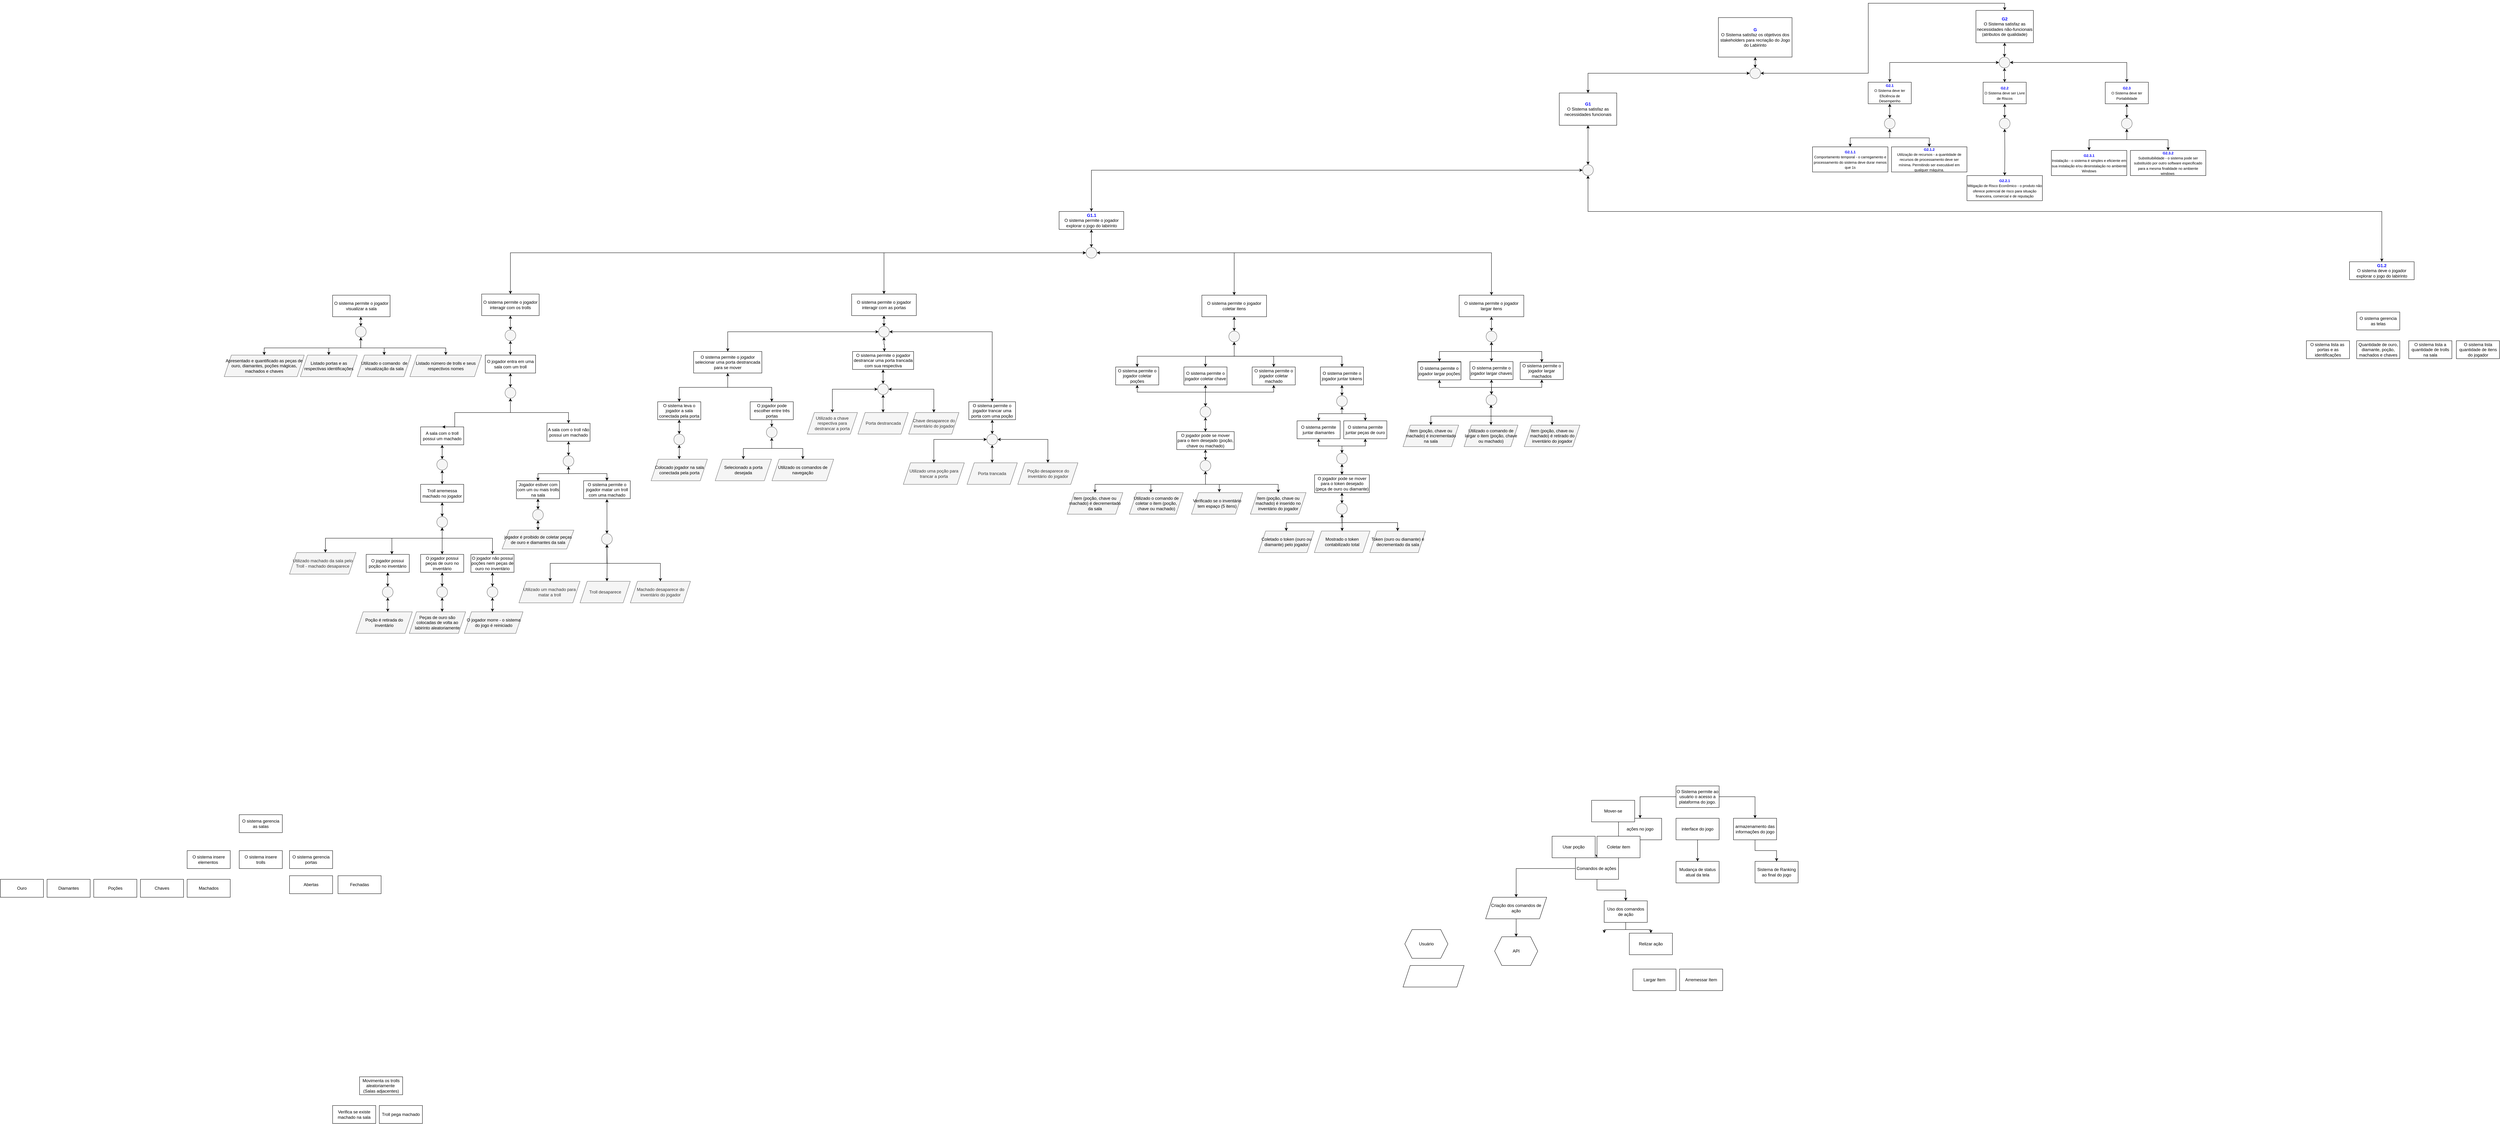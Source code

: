 <mxfile version="16.6.4" type="github">
  <diagram id="CcLu8pJx7sYRD5yKEzLu" name="Page-1">
    <mxGraphModel dx="7255" dy="2250" grid="1" gridSize="10" guides="1" tooltips="1" connect="1" arrows="1" fold="1" page="1" pageScale="1" pageWidth="850" pageHeight="1100" math="0" shadow="0">
      <root>
        <mxCell id="0" />
        <mxCell id="1" parent="0" />
        <mxCell id="hRmUiVgqd-fP8M-4zKgl-9" value="" style="edgeStyle=orthogonalEdgeStyle;rounded=0;orthogonalLoop=1;jettySize=auto;html=1;startArrow=classic;startFill=1;" parent="1" source="hRmUiVgqd-fP8M-4zKgl-2" target="hRmUiVgqd-fP8M-4zKgl-7" edge="1">
          <mxGeometry relative="1" as="geometry" />
        </mxCell>
        <mxCell id="hRmUiVgqd-fP8M-4zKgl-2" value="&lt;font color=&quot;#0000ff&quot;&gt;&lt;b&gt;G&lt;/b&gt;&lt;/font&gt;&lt;br&gt;O Sistema satisfaz os objetivos dos stakeholders para recriação do Jogo do Labirinto" style="rounded=0;whiteSpace=wrap;html=1;" parent="1" vertex="1">
          <mxGeometry x="-97" y="-980" width="205" height="110" as="geometry" />
        </mxCell>
        <mxCell id="SyE-WnLj72KJWZx9Bk1h-50" style="edgeStyle=orthogonalEdgeStyle;rounded=0;orthogonalLoop=1;jettySize=auto;html=1;entryX=0.5;entryY=0;entryDx=0;entryDy=0;exitX=0;exitY=0.5;exitDx=0;exitDy=0;startArrow=classic;startFill=1;" parent="1" source="9Wqa6SIRsuj5Y4Wulnrp-28" target="SyE-WnLj72KJWZx9Bk1h-1" edge="1">
          <mxGeometry relative="1" as="geometry" />
        </mxCell>
        <mxCell id="hRmUiVgqd-fP8M-4zKgl-3" value="&lt;b&gt;&lt;font color=&quot;#0000ff&quot;&gt;G1&lt;/font&gt;&lt;/b&gt;&lt;br&gt;O Sistema satisfaz as necessidades funcionais" style="rounded=0;whiteSpace=wrap;html=1;" parent="1" vertex="1">
          <mxGeometry x="-540" y="-770" width="160" height="90" as="geometry" />
        </mxCell>
        <mxCell id="hRmUiVgqd-fP8M-4zKgl-5" value="&lt;font style=&quot;font-size: 12px&quot;&gt;&lt;b&gt;&lt;font color=&quot;#0000ff&quot; style=&quot;font-size: 12px&quot;&gt;G2&lt;/font&gt;&lt;/b&gt;&lt;br&gt;O Sistema satisfaz as necessidades não-funcionais (atributos de qualidade)&lt;/font&gt;" style="rounded=0;whiteSpace=wrap;html=1;" parent="1" vertex="1">
          <mxGeometry x="620" y="-1000" width="160" height="90" as="geometry" />
        </mxCell>
        <mxCell id="hRmUiVgqd-fP8M-4zKgl-10" style="edgeStyle=orthogonalEdgeStyle;rounded=0;orthogonalLoop=1;jettySize=auto;html=1;entryX=0.5;entryY=0;entryDx=0;entryDy=0;startArrow=classic;startFill=1;" parent="1" source="hRmUiVgqd-fP8M-4zKgl-7" target="hRmUiVgqd-fP8M-4zKgl-3" edge="1">
          <mxGeometry relative="1" as="geometry" />
        </mxCell>
        <mxCell id="hRmUiVgqd-fP8M-4zKgl-11" style="edgeStyle=orthogonalEdgeStyle;rounded=0;orthogonalLoop=1;jettySize=auto;html=1;entryX=0.5;entryY=0;entryDx=0;entryDy=0;startArrow=classic;startFill=1;" parent="1" source="hRmUiVgqd-fP8M-4zKgl-7" target="hRmUiVgqd-fP8M-4zKgl-5" edge="1">
          <mxGeometry relative="1" as="geometry" />
        </mxCell>
        <mxCell id="hRmUiVgqd-fP8M-4zKgl-7" value="" style="ellipse;whiteSpace=wrap;html=1;aspect=fixed;fillColor=#f5f5f5;fontColor=#333333;strokeColor=#666666;" parent="1" vertex="1">
          <mxGeometry x="-9.5" y="-840" width="30" height="30" as="geometry" />
        </mxCell>
        <mxCell id="hRmUiVgqd-fP8M-4zKgl-23" style="edgeStyle=orthogonalEdgeStyle;rounded=0;orthogonalLoop=1;jettySize=auto;html=1;fontColor=#0000FF;" parent="1" source="hRmUiVgqd-fP8M-4zKgl-12" target="hRmUiVgqd-fP8M-4zKgl-22" edge="1">
          <mxGeometry relative="1" as="geometry" />
        </mxCell>
        <mxCell id="hRmUiVgqd-fP8M-4zKgl-28" style="edgeStyle=orthogonalEdgeStyle;rounded=0;orthogonalLoop=1;jettySize=auto;html=1;fontColor=#000000;" parent="1" source="hRmUiVgqd-fP8M-4zKgl-12" target="hRmUiVgqd-fP8M-4zKgl-27" edge="1">
          <mxGeometry relative="1" as="geometry" />
        </mxCell>
        <mxCell id="hRmUiVgqd-fP8M-4zKgl-12" value="O Sistema permite ao usuário o acesso a plataforma do jogo." style="rounded=0;whiteSpace=wrap;html=1;" parent="1" vertex="1">
          <mxGeometry x="-215" y="1160" width="120" height="60" as="geometry" />
        </mxCell>
        <mxCell id="9Wqa6SIRsuj5Y4Wulnrp-12" style="edgeStyle=orthogonalEdgeStyle;rounded=0;orthogonalLoop=1;jettySize=auto;html=1;entryX=0.5;entryY=0;entryDx=0;entryDy=0;startArrow=classic;startFill=1;" edge="1" parent="1" source="hRmUiVgqd-fP8M-4zKgl-14" target="9Wqa6SIRsuj5Y4Wulnrp-8">
          <mxGeometry relative="1" as="geometry" />
        </mxCell>
        <mxCell id="hRmUiVgqd-fP8M-4zKgl-14" value="&lt;font style=&quot;font-size: 10px&quot;&gt;&lt;b&gt;&lt;font color=&quot;#0000ff&quot; style=&quot;font-size: 10px&quot;&gt;G2.1&lt;/font&gt;&lt;/b&gt;&lt;br&gt;O Sistema deve ter Eficiência de Desempenho&lt;/font&gt;" style="rounded=0;whiteSpace=wrap;html=1;" parent="1" vertex="1">
          <mxGeometry x="320" y="-800" width="120" height="60" as="geometry" />
        </mxCell>
        <mxCell id="9Wqa6SIRsuj5Y4Wulnrp-14" style="edgeStyle=orthogonalEdgeStyle;rounded=0;orthogonalLoop=1;jettySize=auto;html=1;entryX=0.5;entryY=0;entryDx=0;entryDy=0;startArrow=classic;startFill=1;" edge="1" parent="1" source="hRmUiVgqd-fP8M-4zKgl-15" target="9Wqa6SIRsuj5Y4Wulnrp-10">
          <mxGeometry relative="1" as="geometry" />
        </mxCell>
        <mxCell id="hRmUiVgqd-fP8M-4zKgl-15" value="&lt;font style=&quot;font-size: 10px&quot;&gt;&lt;b&gt;&lt;font color=&quot;#0000ff&quot;&gt;G2.3&lt;/font&gt;&lt;/b&gt;&lt;br&gt;O Sistema deve ter Portabilidade&lt;/font&gt;" style="rounded=0;whiteSpace=wrap;html=1;" parent="1" vertex="1">
          <mxGeometry x="980" y="-800" width="120" height="60" as="geometry" />
        </mxCell>
        <mxCell id="hRmUiVgqd-fP8M-4zKgl-34" style="edgeStyle=orthogonalEdgeStyle;rounded=0;orthogonalLoop=1;jettySize=auto;html=1;fontColor=#000000;" parent="1" source="hRmUiVgqd-fP8M-4zKgl-19" target="hRmUiVgqd-fP8M-4zKgl-30" edge="1">
          <mxGeometry relative="1" as="geometry" />
        </mxCell>
        <mxCell id="gk21CeRTLY4jMx4OXJq9-3" style="edgeStyle=orthogonalEdgeStyle;rounded=0;orthogonalLoop=1;jettySize=auto;html=1;entryX=0.5;entryY=0;entryDx=0;entryDy=0;" parent="1" source="hRmUiVgqd-fP8M-4zKgl-19" target="gk21CeRTLY4jMx4OXJq9-2" edge="1">
          <mxGeometry relative="1" as="geometry" />
        </mxCell>
        <mxCell id="hRmUiVgqd-fP8M-4zKgl-19" value="Comandos de ações&amp;nbsp;" style="rounded=0;whiteSpace=wrap;html=1;" parent="1" vertex="1">
          <mxGeometry x="-495" y="1360" width="120" height="60" as="geometry" />
        </mxCell>
        <mxCell id="hRmUiVgqd-fP8M-4zKgl-20" value="Sistema de Ranking ao final do jogo" style="rounded=0;whiteSpace=wrap;html=1;" parent="1" vertex="1">
          <mxGeometry x="5" y="1370" width="120" height="60" as="geometry" />
        </mxCell>
        <mxCell id="9Wqa6SIRsuj5Y4Wulnrp-13" style="edgeStyle=orthogonalEdgeStyle;rounded=0;orthogonalLoop=1;jettySize=auto;html=1;entryX=0.5;entryY=0;entryDx=0;entryDy=0;startArrow=classic;startFill=1;" edge="1" parent="1" source="hRmUiVgqd-fP8M-4zKgl-21" target="9Wqa6SIRsuj5Y4Wulnrp-9">
          <mxGeometry relative="1" as="geometry" />
        </mxCell>
        <mxCell id="hRmUiVgqd-fP8M-4zKgl-21" value="&lt;b style=&quot;font-size: 10px&quot;&gt;&lt;font color=&quot;#0000ff&quot;&gt;G2.2&lt;/font&gt;&lt;/b&gt;&lt;br style=&quot;font-size: 10px&quot;&gt;&lt;span style=&quot;font-size: 10px&quot;&gt;O Sistema deve ser Livre de Riscos&lt;/span&gt;" style="rounded=0;whiteSpace=wrap;html=1;" parent="1" vertex="1">
          <mxGeometry x="640" y="-800" width="120" height="60" as="geometry" />
        </mxCell>
        <mxCell id="hRmUiVgqd-fP8M-4zKgl-24" style="edgeStyle=orthogonalEdgeStyle;rounded=0;orthogonalLoop=1;jettySize=auto;html=1;fontColor=#0000FF;" parent="1" source="hRmUiVgqd-fP8M-4zKgl-22" target="hRmUiVgqd-fP8M-4zKgl-19" edge="1">
          <mxGeometry relative="1" as="geometry" />
        </mxCell>
        <mxCell id="hRmUiVgqd-fP8M-4zKgl-22" value="ações no jogo" style="rounded=0;whiteSpace=wrap;html=1;" parent="1" vertex="1">
          <mxGeometry x="-375" y="1250" width="120" height="60" as="geometry" />
        </mxCell>
        <mxCell id="hRmUiVgqd-fP8M-4zKgl-40" style="edgeStyle=orthogonalEdgeStyle;rounded=0;orthogonalLoop=1;jettySize=auto;html=1;fontColor=#000000;" parent="1" source="hRmUiVgqd-fP8M-4zKgl-26" target="hRmUiVgqd-fP8M-4zKgl-39" edge="1">
          <mxGeometry relative="1" as="geometry" />
        </mxCell>
        <mxCell id="hRmUiVgqd-fP8M-4zKgl-26" value="&lt;font color=&quot;#000000&quot;&gt;interface do jogo&lt;/font&gt;" style="rounded=0;whiteSpace=wrap;html=1;fontColor=#0000FF;" parent="1" vertex="1">
          <mxGeometry x="-215" y="1250" width="120" height="60" as="geometry" />
        </mxCell>
        <mxCell id="hRmUiVgqd-fP8M-4zKgl-29" style="edgeStyle=orthogonalEdgeStyle;rounded=0;orthogonalLoop=1;jettySize=auto;html=1;fontColor=#000000;" parent="1" source="hRmUiVgqd-fP8M-4zKgl-27" target="hRmUiVgqd-fP8M-4zKgl-20" edge="1">
          <mxGeometry relative="1" as="geometry" />
        </mxCell>
        <mxCell id="hRmUiVgqd-fP8M-4zKgl-27" value="&lt;font color=&quot;#000000&quot;&gt;armazenamento das informações do jogo&lt;/font&gt;" style="rounded=0;whiteSpace=wrap;html=1;fontColor=#0000FF;" parent="1" vertex="1">
          <mxGeometry x="-55" y="1250" width="120" height="60" as="geometry" />
        </mxCell>
        <mxCell id="hRmUiVgqd-fP8M-4zKgl-37" style="edgeStyle=orthogonalEdgeStyle;rounded=0;orthogonalLoop=1;jettySize=auto;html=1;fontColor=#000000;" parent="1" source="hRmUiVgqd-fP8M-4zKgl-30" target="hRmUiVgqd-fP8M-4zKgl-36" edge="1">
          <mxGeometry relative="1" as="geometry" />
        </mxCell>
        <mxCell id="hRmUiVgqd-fP8M-4zKgl-30" value="&lt;font color=&quot;#000000&quot;&gt;Criação dos comandos de ação&lt;/font&gt;" style="shape=parallelogram;perimeter=parallelogramPerimeter;whiteSpace=wrap;html=1;fixedSize=1;fontColor=#0000FF;" parent="1" vertex="1">
          <mxGeometry x="-745" y="1470" width="170" height="60" as="geometry" />
        </mxCell>
        <mxCell id="hRmUiVgqd-fP8M-4zKgl-31" value="" style="shape=parallelogram;perimeter=parallelogramPerimeter;whiteSpace=wrap;html=1;fixedSize=1;fontColor=#0000FF;" parent="1" vertex="1">
          <mxGeometry x="-975" y="1660" width="170" height="60" as="geometry" />
        </mxCell>
        <mxCell id="hRmUiVgqd-fP8M-4zKgl-35" value="Usuário" style="shape=hexagon;perimeter=hexagonPerimeter2;whiteSpace=wrap;html=1;fixedSize=1;fontColor=#000000;" parent="1" vertex="1">
          <mxGeometry x="-970" y="1560" width="120" height="80" as="geometry" />
        </mxCell>
        <mxCell id="hRmUiVgqd-fP8M-4zKgl-36" value="API" style="shape=hexagon;perimeter=hexagonPerimeter2;whiteSpace=wrap;html=1;fixedSize=1;fontColor=#000000;" parent="1" vertex="1">
          <mxGeometry x="-720" y="1580" width="120" height="80" as="geometry" />
        </mxCell>
        <mxCell id="hRmUiVgqd-fP8M-4zKgl-39" value="Mudança de status atual da tela" style="rounded=0;whiteSpace=wrap;html=1;" parent="1" vertex="1">
          <mxGeometry x="-215" y="1370" width="120" height="60" as="geometry" />
        </mxCell>
        <mxCell id="gk21CeRTLY4jMx4OXJq9-10" style="edgeStyle=orthogonalEdgeStyle;rounded=0;orthogonalLoop=1;jettySize=auto;html=1;entryX=0.5;entryY=0;entryDx=0;entryDy=0;" parent="1" source="gk21CeRTLY4jMx4OXJq9-2" edge="1">
          <mxGeometry relative="1" as="geometry">
            <mxPoint x="-415" y="1570" as="targetPoint" />
          </mxGeometry>
        </mxCell>
        <mxCell id="gk21CeRTLY4jMx4OXJq9-11" style="edgeStyle=orthogonalEdgeStyle;rounded=0;orthogonalLoop=1;jettySize=auto;html=1;exitX=0.5;exitY=1;exitDx=0;exitDy=0;entryX=0.5;entryY=0;entryDx=0;entryDy=0;" parent="1" source="gk21CeRTLY4jMx4OXJq9-2" target="gk21CeRTLY4jMx4OXJq9-5" edge="1">
          <mxGeometry relative="1" as="geometry" />
        </mxCell>
        <mxCell id="gk21CeRTLY4jMx4OXJq9-2" value="Uso dos comandos de ação" style="rounded=0;whiteSpace=wrap;html=1;" parent="1" vertex="1">
          <mxGeometry x="-415" y="1480" width="120" height="60" as="geometry" />
        </mxCell>
        <mxCell id="gk21CeRTLY4jMx4OXJq9-4" value="Mover-se" style="rounded=0;whiteSpace=wrap;html=1;" parent="1" vertex="1">
          <mxGeometry x="-450" y="1200" width="120" height="60" as="geometry" />
        </mxCell>
        <mxCell id="gk21CeRTLY4jMx4OXJq9-5" value="Relizar ação" style="rounded=0;whiteSpace=wrap;html=1;" parent="1" vertex="1">
          <mxGeometry x="-345" y="1570" width="120" height="60" as="geometry" />
        </mxCell>
        <mxCell id="gk21CeRTLY4jMx4OXJq9-6" value="Usar poção" style="rounded=0;whiteSpace=wrap;html=1;" parent="1" vertex="1">
          <mxGeometry x="-560" y="1300" width="120" height="60" as="geometry" />
        </mxCell>
        <mxCell id="gk21CeRTLY4jMx4OXJq9-7" value="Coletar item" style="rounded=0;whiteSpace=wrap;html=1;" parent="1" vertex="1">
          <mxGeometry x="-435" y="1300" width="120" height="60" as="geometry" />
        </mxCell>
        <mxCell id="gk21CeRTLY4jMx4OXJq9-8" value="Largar Item" style="rounded=0;whiteSpace=wrap;html=1;" parent="1" vertex="1">
          <mxGeometry x="-335" y="1670" width="120" height="60" as="geometry" />
        </mxCell>
        <mxCell id="gk21CeRTLY4jMx4OXJq9-9" value="Arremessar Item" style="rounded=0;whiteSpace=wrap;html=1;" parent="1" vertex="1">
          <mxGeometry x="-205" y="1670" width="120" height="60" as="geometry" />
        </mxCell>
        <mxCell id="SyE-WnLj72KJWZx9Bk1h-7" style="edgeStyle=orthogonalEdgeStyle;rounded=0;orthogonalLoop=1;jettySize=auto;html=1;entryX=0.5;entryY=0;entryDx=0;entryDy=0;exitX=0;exitY=0.5;exitDx=0;exitDy=0;startArrow=classic;startFill=1;" parent="1" source="9Wqa6SIRsuj5Y4Wulnrp-30" target="SyE-WnLj72KJWZx9Bk1h-2" edge="1">
          <mxGeometry relative="1" as="geometry" />
        </mxCell>
        <mxCell id="SyE-WnLj72KJWZx9Bk1h-71" style="edgeStyle=orthogonalEdgeStyle;rounded=0;orthogonalLoop=1;jettySize=auto;html=1;exitX=1;exitY=0.5;exitDx=0;exitDy=0;startArrow=classic;startFill=1;" parent="1" source="9Wqa6SIRsuj5Y4Wulnrp-30" edge="1" target="9Wqa6SIRsuj5Y4Wulnrp-142">
          <mxGeometry relative="1" as="geometry">
            <mxPoint x="-1390" y="-180" as="targetPoint" />
          </mxGeometry>
        </mxCell>
        <mxCell id="SyE-WnLj72KJWZx9Bk1h-1" value="&lt;font style=&quot;font-size: 12px&quot;&gt;&lt;b&gt;&lt;font color=&quot;#0000ff&quot; style=&quot;font-size: 12px&quot;&gt;G1.1&lt;/font&gt;&lt;/b&gt;&lt;span&gt;&lt;font style=&quot;font-size: 12px&quot;&gt;&lt;br&gt;O sistema permite o jogador explorar o jogo do labirinto&lt;/font&gt;&lt;/span&gt;&lt;/font&gt;" style="rounded=0;whiteSpace=wrap;html=1;" parent="1" vertex="1">
          <mxGeometry x="-1932.5" y="-440" width="180" height="50" as="geometry" />
        </mxCell>
        <mxCell id="SyE-WnLj72KJWZx9Bk1h-2" value="&lt;span&gt;&lt;font style=&quot;font-size: 12px&quot;&gt;O sistema permite o jogador interagir com as portas&lt;/font&gt;&lt;/span&gt;" style="rounded=0;whiteSpace=wrap;html=1;" parent="1" vertex="1">
          <mxGeometry x="-2510" y="-210" width="180" height="60" as="geometry" />
        </mxCell>
        <mxCell id="SyE-WnLj72KJWZx9Bk1h-29" style="edgeStyle=orthogonalEdgeStyle;rounded=0;orthogonalLoop=1;jettySize=auto;html=1;entryX=0.5;entryY=0;entryDx=0;entryDy=0;" parent="1" source="SyE-WnLj72KJWZx9Bk1h-4" target="SyE-WnLj72KJWZx9Bk1h-10" edge="1">
          <mxGeometry relative="1" as="geometry" />
        </mxCell>
        <mxCell id="9Wqa6SIRsuj5Y4Wulnrp-47" style="edgeStyle=orthogonalEdgeStyle;rounded=0;orthogonalLoop=1;jettySize=auto;html=1;fontSize=12;startArrow=classic;startFill=1;exitX=0.5;exitY=1;exitDx=0;exitDy=0;" edge="1" parent="1" source="SyE-WnLj72KJWZx9Bk1h-4" target="9Wqa6SIRsuj5Y4Wulnrp-46">
          <mxGeometry relative="1" as="geometry" />
        </mxCell>
        <mxCell id="SyE-WnLj72KJWZx9Bk1h-4" value="&lt;span&gt;O sistema permite o jogador selecionar uma porta destrancada para se mover&lt;/span&gt;" style="rounded=0;whiteSpace=wrap;html=1;" parent="1" vertex="1">
          <mxGeometry x="-2950" y="-50.06" width="190" height="60" as="geometry" />
        </mxCell>
        <mxCell id="SyE-WnLj72KJWZx9Bk1h-52" style="edgeStyle=orthogonalEdgeStyle;rounded=0;orthogonalLoop=1;jettySize=auto;html=1;entryX=0.5;entryY=0;entryDx=0;entryDy=0;startArrow=classic;startFill=1;" parent="1" source="SyE-WnLj72KJWZx9Bk1h-5" target="SyE-WnLj72KJWZx9Bk1h-51" edge="1">
          <mxGeometry relative="1" as="geometry" />
        </mxCell>
        <mxCell id="SyE-WnLj72KJWZx9Bk1h-5" value="&lt;span&gt;&lt;font style=&quot;font-size: 12px&quot;&gt;O sistema permite o jogador destrancar uma porta trancada com sua respectiva&lt;/font&gt;&lt;/span&gt;" style="rounded=0;whiteSpace=wrap;html=1;" parent="1" vertex="1">
          <mxGeometry x="-2507.5" y="-50" width="170" height="50" as="geometry" />
        </mxCell>
        <mxCell id="SyE-WnLj72KJWZx9Bk1h-6" value="&lt;span&gt;O sistema permite o jogador trancar uma porta com uma poção&lt;/span&gt;" style="rounded=0;whiteSpace=wrap;html=1;" parent="1" vertex="1">
          <mxGeometry x="-2183.75" y="89.94" width="130" height="50" as="geometry" />
        </mxCell>
        <mxCell id="SyE-WnLj72KJWZx9Bk1h-31" style="edgeStyle=orthogonalEdgeStyle;rounded=0;orthogonalLoop=1;jettySize=auto;html=1;entryX=0.5;entryY=0;entryDx=0;entryDy=0;" parent="1" source="SyE-WnLj72KJWZx9Bk1h-10" target="SyE-WnLj72KJWZx9Bk1h-30" edge="1">
          <mxGeometry relative="1" as="geometry" />
        </mxCell>
        <mxCell id="SyE-WnLj72KJWZx9Bk1h-10" value="&lt;span&gt;O jogador pode escolher entre três portas&lt;/span&gt;" style="rounded=0;whiteSpace=wrap;html=1;" parent="1" vertex="1">
          <mxGeometry x="-2792.5" y="89.94" width="120" height="50" as="geometry" />
        </mxCell>
        <mxCell id="SyE-WnLj72KJWZx9Bk1h-30" value="" style="ellipse;whiteSpace=wrap;html=1;aspect=fixed;fillColor=#f5f5f5;fontColor=#333333;strokeColor=#666666;" parent="1" vertex="1">
          <mxGeometry x="-2747.5" y="159.94" width="30" height="30" as="geometry" />
        </mxCell>
        <mxCell id="SyE-WnLj72KJWZx9Bk1h-53" style="edgeStyle=orthogonalEdgeStyle;rounded=0;orthogonalLoop=1;jettySize=auto;html=1;startArrow=classic;startFill=1;" parent="1" source="SyE-WnLj72KJWZx9Bk1h-51" target="9Wqa6SIRsuj5Y4Wulnrp-33" edge="1">
          <mxGeometry relative="1" as="geometry">
            <mxPoint x="-2490" y="120" as="targetPoint" />
          </mxGeometry>
        </mxCell>
        <mxCell id="SyE-WnLj72KJWZx9Bk1h-55" style="edgeStyle=orthogonalEdgeStyle;rounded=0;orthogonalLoop=1;jettySize=auto;html=1;startArrow=classic;startFill=1;entryX=0.5;entryY=0;entryDx=0;entryDy=0;" parent="1" source="SyE-WnLj72KJWZx9Bk1h-51" target="9Wqa6SIRsuj5Y4Wulnrp-36" edge="1">
          <mxGeometry relative="1" as="geometry">
            <mxPoint x="-2352.481" y="120.0" as="targetPoint" />
          </mxGeometry>
        </mxCell>
        <mxCell id="SyE-WnLj72KJWZx9Bk1h-51" value="" style="ellipse;whiteSpace=wrap;html=1;aspect=fixed;fillColor=#f5f5f5;fontColor=#333333;strokeColor=#666666;" parent="1" vertex="1">
          <mxGeometry x="-2437.5" y="40" width="30" height="30" as="geometry" />
        </mxCell>
        <mxCell id="SyE-WnLj72KJWZx9Bk1h-57" style="edgeStyle=orthogonalEdgeStyle;rounded=0;orthogonalLoop=1;jettySize=auto;html=1;entryX=0.5;entryY=1;entryDx=0;entryDy=0;startArrow=classic;startFill=1;" parent="1" source="SyE-WnLj72KJWZx9Bk1h-56" target="SyE-WnLj72KJWZx9Bk1h-2" edge="1">
          <mxGeometry relative="1" as="geometry" />
        </mxCell>
        <mxCell id="SyE-WnLj72KJWZx9Bk1h-58" style="edgeStyle=orthogonalEdgeStyle;rounded=0;orthogonalLoop=1;jettySize=auto;html=1;startArrow=classic;startFill=1;" parent="1" source="SyE-WnLj72KJWZx9Bk1h-56" target="SyE-WnLj72KJWZx9Bk1h-4" edge="1">
          <mxGeometry relative="1" as="geometry" />
        </mxCell>
        <mxCell id="SyE-WnLj72KJWZx9Bk1h-62" style="edgeStyle=orthogonalEdgeStyle;rounded=0;orthogonalLoop=1;jettySize=auto;html=1;entryX=0.521;entryY=0;entryDx=0;entryDy=0;entryPerimeter=0;startArrow=classic;startFill=1;" parent="1" source="SyE-WnLj72KJWZx9Bk1h-56" target="SyE-WnLj72KJWZx9Bk1h-5" edge="1">
          <mxGeometry relative="1" as="geometry" />
        </mxCell>
        <mxCell id="SyE-WnLj72KJWZx9Bk1h-64" style="edgeStyle=orthogonalEdgeStyle;rounded=0;orthogonalLoop=1;jettySize=auto;html=1;startArrow=classic;startFill=1;" parent="1" source="SyE-WnLj72KJWZx9Bk1h-56" edge="1" target="SyE-WnLj72KJWZx9Bk1h-6">
          <mxGeometry relative="1" as="geometry">
            <mxPoint x="-2130" y="-95" as="targetPoint" />
          </mxGeometry>
        </mxCell>
        <mxCell id="SyE-WnLj72KJWZx9Bk1h-56" value="" style="ellipse;whiteSpace=wrap;html=1;aspect=fixed;fillColor=#f5f5f5;fontColor=#333333;strokeColor=#666666;" parent="1" vertex="1">
          <mxGeometry x="-2435" y="-120" width="30" height="30" as="geometry" />
        </mxCell>
        <mxCell id="9Wqa6SIRsuj5Y4Wulnrp-165" style="edgeStyle=orthogonalEdgeStyle;rounded=0;orthogonalLoop=1;jettySize=auto;html=1;fontSize=12;fontColor=#000000;startArrow=classic;startFill=1;" edge="1" parent="1" source="SyE-WnLj72KJWZx9Bk1h-73" target="9Wqa6SIRsuj5Y4Wulnrp-163">
          <mxGeometry relative="1" as="geometry">
            <Array as="points">
              <mxPoint x="-1715" y="63.12" />
              <mxPoint x="-1525" y="63.12" />
            </Array>
          </mxGeometry>
        </mxCell>
        <mxCell id="SyE-WnLj72KJWZx9Bk1h-73" value="&lt;span&gt;O sistema permite o jogador coletar poções&lt;/span&gt;" style="rounded=0;whiteSpace=wrap;html=1;" parent="1" vertex="1">
          <mxGeometry x="-1775" y="-6.88" width="120" height="50" as="geometry" />
        </mxCell>
        <mxCell id="9Wqa6SIRsuj5Y4Wulnrp-149" style="edgeStyle=orthogonalEdgeStyle;rounded=0;orthogonalLoop=1;jettySize=auto;html=1;entryX=0.5;entryY=1;entryDx=0;entryDy=0;fontSize=12;fontColor=#000000;startArrow=classic;startFill=1;exitX=0.5;exitY=0;exitDx=0;exitDy=0;" edge="1" parent="1" source="SyE-WnLj72KJWZx9Bk1h-74" target="9Wqa6SIRsuj5Y4Wulnrp-146">
          <mxGeometry relative="1" as="geometry">
            <Array as="points">
              <mxPoint x="-1525" y="-36.88" />
              <mxPoint x="-1445" y="-36.88" />
            </Array>
          </mxGeometry>
        </mxCell>
        <mxCell id="9Wqa6SIRsuj5Y4Wulnrp-153" style="edgeStyle=orthogonalEdgeStyle;rounded=0;orthogonalLoop=1;jettySize=auto;html=1;entryX=0.5;entryY=0;entryDx=0;entryDy=0;fontSize=12;fontColor=#000000;startArrow=classic;startFill=1;" edge="1" parent="1" source="9Wqa6SIRsuj5Y4Wulnrp-161" target="9Wqa6SIRsuj5Y4Wulnrp-152">
          <mxGeometry relative="1" as="geometry" />
        </mxCell>
        <mxCell id="SyE-WnLj72KJWZx9Bk1h-74" value="&lt;span&gt;O sistema permite o jogador coletar chave&lt;/span&gt;" style="rounded=0;whiteSpace=wrap;html=1;" parent="1" vertex="1">
          <mxGeometry x="-1585" y="-6.88" width="120" height="50" as="geometry" />
        </mxCell>
        <mxCell id="SyE-WnLj72KJWZx9Bk1h-76" value="&lt;span&gt;O sistema gerencia as salas&lt;/span&gt;" style="rounded=0;whiteSpace=wrap;html=1;" parent="1" vertex="1">
          <mxGeometry x="-4215" y="1240" width="120" height="50" as="geometry" />
        </mxCell>
        <mxCell id="9Wqa6SIRsuj5Y4Wulnrp-150" style="edgeStyle=orthogonalEdgeStyle;rounded=0;orthogonalLoop=1;jettySize=auto;html=1;entryX=0.5;entryY=1;entryDx=0;entryDy=0;fontSize=12;fontColor=#000000;startArrow=classic;startFill=1;exitX=0.5;exitY=0;exitDx=0;exitDy=0;" edge="1" parent="1" source="SyE-WnLj72KJWZx9Bk1h-77" target="9Wqa6SIRsuj5Y4Wulnrp-146">
          <mxGeometry relative="1" as="geometry">
            <Array as="points">
              <mxPoint x="-1335" y="-36.88" />
              <mxPoint x="-1445" y="-36.88" />
            </Array>
          </mxGeometry>
        </mxCell>
        <mxCell id="9Wqa6SIRsuj5Y4Wulnrp-158" style="edgeStyle=orthogonalEdgeStyle;rounded=0;orthogonalLoop=1;jettySize=auto;html=1;fontSize=12;fontColor=#000000;startArrow=classic;startFill=1;" edge="1" parent="1" source="SyE-WnLj72KJWZx9Bk1h-77">
          <mxGeometry relative="1" as="geometry">
            <mxPoint x="-1525" y="103.12" as="targetPoint" />
            <Array as="points">
              <mxPoint x="-1335" y="63.12" />
              <mxPoint x="-1525" y="63.12" />
            </Array>
          </mxGeometry>
        </mxCell>
        <mxCell id="SyE-WnLj72KJWZx9Bk1h-77" value="&lt;span&gt;O sistema permite o jogador coletar machado&lt;/span&gt;" style="rounded=0;whiteSpace=wrap;html=1;" parent="1" vertex="1">
          <mxGeometry x="-1395" y="-6.88" width="120" height="50" as="geometry" />
        </mxCell>
        <mxCell id="9Wqa6SIRsuj5Y4Wulnrp-151" style="edgeStyle=orthogonalEdgeStyle;rounded=0;orthogonalLoop=1;jettySize=auto;html=1;entryX=0.5;entryY=1;entryDx=0;entryDy=0;fontSize=12;fontColor=#000000;startArrow=classic;startFill=1;" edge="1" parent="1" source="SyE-WnLj72KJWZx9Bk1h-80" target="9Wqa6SIRsuj5Y4Wulnrp-146">
          <mxGeometry relative="1" as="geometry">
            <Array as="points">
              <mxPoint x="-1145" y="-36.88" />
              <mxPoint x="-1445" y="-36.88" />
            </Array>
          </mxGeometry>
        </mxCell>
        <mxCell id="9Wqa6SIRsuj5Y4Wulnrp-160" style="edgeStyle=orthogonalEdgeStyle;rounded=0;orthogonalLoop=1;jettySize=auto;html=1;entryX=0.5;entryY=0;entryDx=0;entryDy=0;fontSize=12;fontColor=#000000;startArrow=classic;startFill=1;" edge="1" parent="1" source="SyE-WnLj72KJWZx9Bk1h-80" target="9Wqa6SIRsuj5Y4Wulnrp-159">
          <mxGeometry relative="1" as="geometry" />
        </mxCell>
        <mxCell id="SyE-WnLj72KJWZx9Bk1h-80" value="&lt;span&gt;O sistema permite o jogador juntar tokens&lt;/span&gt;" style="rounded=0;whiteSpace=wrap;html=1;" parent="1" vertex="1">
          <mxGeometry x="-1205" y="-6.88" width="120" height="50" as="geometry" />
        </mxCell>
        <mxCell id="9Wqa6SIRsuj5Y4Wulnrp-170" style="edgeStyle=orthogonalEdgeStyle;rounded=0;orthogonalLoop=1;jettySize=auto;html=1;fontSize=12;fontColor=#000000;startArrow=classic;startFill=1;" edge="1" parent="1" source="SyE-WnLj72KJWZx9Bk1h-81" target="9Wqa6SIRsuj5Y4Wulnrp-169">
          <mxGeometry relative="1" as="geometry" />
        </mxCell>
        <mxCell id="SyE-WnLj72KJWZx9Bk1h-81" value="&lt;span&gt;O sistema permite juntar diamantes&lt;/span&gt;" style="rounded=0;whiteSpace=wrap;html=1;" parent="1" vertex="1">
          <mxGeometry x="-1270" y="143.06" width="120" height="50" as="geometry" />
        </mxCell>
        <mxCell id="9Wqa6SIRsuj5Y4Wulnrp-168" style="edgeStyle=orthogonalEdgeStyle;rounded=0;orthogonalLoop=1;jettySize=auto;html=1;entryX=0.5;entryY=1;entryDx=0;entryDy=0;fontSize=12;fontColor=#000000;startArrow=classic;startFill=1;" edge="1" parent="1" source="SyE-WnLj72KJWZx9Bk1h-82" target="9Wqa6SIRsuj5Y4Wulnrp-159">
          <mxGeometry relative="1" as="geometry" />
        </mxCell>
        <mxCell id="9Wqa6SIRsuj5Y4Wulnrp-171" style="edgeStyle=orthogonalEdgeStyle;rounded=0;orthogonalLoop=1;jettySize=auto;html=1;entryX=0.5;entryY=0;entryDx=0;entryDy=0;fontSize=12;fontColor=#000000;startArrow=classic;startFill=1;" edge="1" parent="1" source="SyE-WnLj72KJWZx9Bk1h-82" target="9Wqa6SIRsuj5Y4Wulnrp-169">
          <mxGeometry relative="1" as="geometry" />
        </mxCell>
        <mxCell id="SyE-WnLj72KJWZx9Bk1h-82" value="&lt;span&gt;O sistema permite juntar peças de ouro&lt;/span&gt;" style="rounded=0;whiteSpace=wrap;html=1;" parent="1" vertex="1">
          <mxGeometry x="-1140" y="143.06" width="120" height="50" as="geometry" />
        </mxCell>
        <mxCell id="SyE-WnLj72KJWZx9Bk1h-83" value="O jogador pode se mover para o token desejado (peça de ouro ou diamante)" style="rounded=0;whiteSpace=wrap;html=1;" parent="1" vertex="1">
          <mxGeometry x="-1221.25" y="293.12" width="152.5" height="50" as="geometry" />
        </mxCell>
        <mxCell id="SyE-WnLj72KJWZx9Bk1h-86" value="&lt;span&gt;O sistema insere elementos&amp;nbsp;&lt;/span&gt;" style="rounded=0;whiteSpace=wrap;html=1;" parent="1" vertex="1">
          <mxGeometry x="-4360" y="1340.03" width="120" height="50" as="geometry" />
        </mxCell>
        <mxCell id="SyE-WnLj72KJWZx9Bk1h-87" value="&lt;span&gt;O sistema insere trolls&lt;/span&gt;" style="rounded=0;whiteSpace=wrap;html=1;" parent="1" vertex="1">
          <mxGeometry x="-4215" y="1340.03" width="120" height="50" as="geometry" />
        </mxCell>
        <mxCell id="SyE-WnLj72KJWZx9Bk1h-88" value="&lt;span&gt;Ouro&lt;/span&gt;" style="rounded=0;whiteSpace=wrap;html=1;" parent="1" vertex="1">
          <mxGeometry x="-4880" y="1420.03" width="120" height="50" as="geometry" />
        </mxCell>
        <mxCell id="SyE-WnLj72KJWZx9Bk1h-89" value="&lt;span&gt;Diamantes&lt;/span&gt;" style="rounded=0;whiteSpace=wrap;html=1;" parent="1" vertex="1">
          <mxGeometry x="-4750" y="1420.03" width="120" height="50" as="geometry" />
        </mxCell>
        <mxCell id="SyE-WnLj72KJWZx9Bk1h-90" value="&lt;span&gt;Poções&lt;/span&gt;" style="rounded=0;whiteSpace=wrap;html=1;" parent="1" vertex="1">
          <mxGeometry x="-4620" y="1420.03" width="120" height="50" as="geometry" />
        </mxCell>
        <mxCell id="SyE-WnLj72KJWZx9Bk1h-91" value="&lt;span&gt;Chaves&lt;/span&gt;" style="rounded=0;whiteSpace=wrap;html=1;" parent="1" vertex="1">
          <mxGeometry x="-4490" y="1420.03" width="120" height="50" as="geometry" />
        </mxCell>
        <mxCell id="SyE-WnLj72KJWZx9Bk1h-92" value="&lt;span&gt;Machados&lt;/span&gt;" style="rounded=0;whiteSpace=wrap;html=1;" parent="1" vertex="1">
          <mxGeometry x="-4360" y="1420.03" width="120" height="50" as="geometry" />
        </mxCell>
        <mxCell id="SyE-WnLj72KJWZx9Bk1h-93" value="&lt;span&gt;O sistema gerencia portas&lt;/span&gt;" style="rounded=0;whiteSpace=wrap;html=1;" parent="1" vertex="1">
          <mxGeometry x="-4075" y="1340.03" width="120" height="50" as="geometry" />
        </mxCell>
        <mxCell id="SyE-WnLj72KJWZx9Bk1h-94" value="&lt;span&gt;Abertas&lt;/span&gt;" style="rounded=0;whiteSpace=wrap;html=1;" parent="1" vertex="1">
          <mxGeometry x="-4075" y="1410.03" width="120" height="50" as="geometry" />
        </mxCell>
        <mxCell id="SyE-WnLj72KJWZx9Bk1h-95" value="&lt;span&gt;Fechadas&lt;/span&gt;" style="rounded=0;whiteSpace=wrap;html=1;" parent="1" vertex="1">
          <mxGeometry x="-3940" y="1410.03" width="120" height="50" as="geometry" />
        </mxCell>
        <mxCell id="SyE-WnLj72KJWZx9Bk1h-110" value="&lt;span&gt;Movimenta os trolls aleatoriamente&amp;nbsp; (Salas adjacentes)&lt;/span&gt;" style="rounded=0;whiteSpace=wrap;html=1;" parent="1" vertex="1">
          <mxGeometry x="-3880" y="1970" width="120" height="50" as="geometry" />
        </mxCell>
        <mxCell id="SyE-WnLj72KJWZx9Bk1h-113" value="&lt;span&gt;Verifica se existe machado na sala&lt;/span&gt;" style="rounded=0;whiteSpace=wrap;html=1;" parent="1" vertex="1">
          <mxGeometry x="-3955" y="2050" width="120" height="50" as="geometry" />
        </mxCell>
        <mxCell id="SyE-WnLj72KJWZx9Bk1h-114" value="&lt;span&gt;Troll pega machado&lt;/span&gt;" style="rounded=0;whiteSpace=wrap;html=1;" parent="1" vertex="1">
          <mxGeometry x="-3825" y="2050" width="120" height="50" as="geometry" />
        </mxCell>
        <mxCell id="SyE-WnLj72KJWZx9Bk1h-129" value="&lt;span&gt;O sistema gerencia as telas&lt;/span&gt;" style="rounded=0;whiteSpace=wrap;html=1;" parent="1" vertex="1">
          <mxGeometry x="1680" y="-160" width="120" height="50" as="geometry" />
        </mxCell>
        <mxCell id="SyE-WnLj72KJWZx9Bk1h-130" value="&lt;span&gt;O sistema lista as&amp;nbsp; portas e as identificações&lt;/span&gt;" style="rounded=0;whiteSpace=wrap;html=1;" parent="1" vertex="1">
          <mxGeometry x="1540" y="-80" width="120" height="50" as="geometry" />
        </mxCell>
        <mxCell id="SyE-WnLj72KJWZx9Bk1h-131" value="&lt;span&gt;Quantidade de ouro, diamante, poção, machados e chaves&lt;/span&gt;" style="rounded=0;whiteSpace=wrap;html=1;" parent="1" vertex="1">
          <mxGeometry x="1680" y="-80" width="120" height="50" as="geometry" />
        </mxCell>
        <mxCell id="SyE-WnLj72KJWZx9Bk1h-132" value="O sistema lista a quantidade de trolls na sala" style="rounded=0;whiteSpace=wrap;html=1;" parent="1" vertex="1">
          <mxGeometry x="1825" y="-80" width="120" height="50" as="geometry" />
        </mxCell>
        <mxCell id="SyE-WnLj72KJWZx9Bk1h-136" value="O sistema lista quantidade de itens do jogador" style="rounded=0;whiteSpace=wrap;html=1;" parent="1" vertex="1">
          <mxGeometry x="1957.5" y="-80" width="120" height="50" as="geometry" />
        </mxCell>
        <mxCell id="9Wqa6SIRsuj5Y4Wulnrp-4" style="edgeStyle=orthogonalEdgeStyle;rounded=0;orthogonalLoop=1;jettySize=auto;html=1;startArrow=classic;startFill=1;" edge="1" parent="1" source="9Wqa6SIRsuj5Y4Wulnrp-2" target="hRmUiVgqd-fP8M-4zKgl-5">
          <mxGeometry relative="1" as="geometry" />
        </mxCell>
        <mxCell id="9Wqa6SIRsuj5Y4Wulnrp-5" style="edgeStyle=orthogonalEdgeStyle;rounded=0;orthogonalLoop=1;jettySize=auto;html=1;entryX=0.5;entryY=0;entryDx=0;entryDy=0;startArrow=classic;startFill=1;" edge="1" parent="1" source="9Wqa6SIRsuj5Y4Wulnrp-2" target="hRmUiVgqd-fP8M-4zKgl-21">
          <mxGeometry relative="1" as="geometry" />
        </mxCell>
        <mxCell id="9Wqa6SIRsuj5Y4Wulnrp-6" style="edgeStyle=orthogonalEdgeStyle;rounded=0;orthogonalLoop=1;jettySize=auto;html=1;entryX=0.5;entryY=0;entryDx=0;entryDy=0;startArrow=classic;startFill=1;" edge="1" parent="1" source="9Wqa6SIRsuj5Y4Wulnrp-2" target="hRmUiVgqd-fP8M-4zKgl-14">
          <mxGeometry relative="1" as="geometry" />
        </mxCell>
        <mxCell id="9Wqa6SIRsuj5Y4Wulnrp-7" style="edgeStyle=orthogonalEdgeStyle;rounded=0;orthogonalLoop=1;jettySize=auto;html=1;entryX=0.5;entryY=0;entryDx=0;entryDy=0;startArrow=classic;startFill=1;" edge="1" parent="1" source="9Wqa6SIRsuj5Y4Wulnrp-2" target="hRmUiVgqd-fP8M-4zKgl-15">
          <mxGeometry relative="1" as="geometry" />
        </mxCell>
        <mxCell id="9Wqa6SIRsuj5Y4Wulnrp-2" value="" style="ellipse;whiteSpace=wrap;html=1;aspect=fixed;fillColor=#f5f5f5;fontColor=#333333;strokeColor=#666666;" vertex="1" parent="1">
          <mxGeometry x="684.5" y="-870" width="30" height="30" as="geometry" />
        </mxCell>
        <mxCell id="9Wqa6SIRsuj5Y4Wulnrp-16" style="edgeStyle=orthogonalEdgeStyle;rounded=0;orthogonalLoop=1;jettySize=auto;html=1;entryX=0.5;entryY=0;entryDx=0;entryDy=0;startArrow=classic;startFill=1;" edge="1" parent="1" source="9Wqa6SIRsuj5Y4Wulnrp-8" target="9Wqa6SIRsuj5Y4Wulnrp-15">
          <mxGeometry relative="1" as="geometry" />
        </mxCell>
        <mxCell id="9Wqa6SIRsuj5Y4Wulnrp-21" style="edgeStyle=orthogonalEdgeStyle;rounded=0;orthogonalLoop=1;jettySize=auto;html=1;entryX=0.5;entryY=0;entryDx=0;entryDy=0;fontSize=10;startArrow=classic;startFill=1;" edge="1" parent="1" source="9Wqa6SIRsuj5Y4Wulnrp-8" target="9Wqa6SIRsuj5Y4Wulnrp-20">
          <mxGeometry relative="1" as="geometry" />
        </mxCell>
        <mxCell id="9Wqa6SIRsuj5Y4Wulnrp-8" value="" style="ellipse;whiteSpace=wrap;html=1;aspect=fixed;fillColor=#f5f5f5;fontColor=#333333;strokeColor=#666666;" vertex="1" parent="1">
          <mxGeometry x="365" y="-700" width="30" height="30" as="geometry" />
        </mxCell>
        <mxCell id="9Wqa6SIRsuj5Y4Wulnrp-9" value="" style="ellipse;whiteSpace=wrap;html=1;aspect=fixed;fillColor=#f5f5f5;fontColor=#333333;strokeColor=#666666;" vertex="1" parent="1">
          <mxGeometry x="685" y="-700" width="30" height="30" as="geometry" />
        </mxCell>
        <mxCell id="9Wqa6SIRsuj5Y4Wulnrp-10" value="" style="ellipse;whiteSpace=wrap;html=1;aspect=fixed;fillColor=#f5f5f5;fontColor=#333333;strokeColor=#666666;" vertex="1" parent="1">
          <mxGeometry x="1025" y="-700" width="30" height="30" as="geometry" />
        </mxCell>
        <mxCell id="9Wqa6SIRsuj5Y4Wulnrp-15" value="&lt;font style=&quot;font-size: 10px&quot;&gt;&lt;b&gt;&lt;font color=&quot;#0000ff&quot;&gt;G2.1.1&lt;/font&gt;&lt;/b&gt;&lt;br&gt;Comportamento temporal - o carregamento e processamento do sistema deve durar menos que 1s&lt;/font&gt;" style="rounded=0;whiteSpace=wrap;html=1;" vertex="1" parent="1">
          <mxGeometry x="165" y="-620" width="210" height="70" as="geometry" />
        </mxCell>
        <mxCell id="9Wqa6SIRsuj5Y4Wulnrp-20" value="&lt;font style=&quot;font-size: 10px&quot;&gt;&lt;b&gt;&lt;font color=&quot;#0000ff&quot;&gt;G2.1.2&lt;/font&gt;&lt;/b&gt;&lt;br&gt;Utilização de recursos - a quantidade de recursos de processamento deve ser mínima.&amp;nbsp;Permitindo ser executável em qualquer máquina.&lt;/font&gt;" style="rounded=0;whiteSpace=wrap;html=1;" vertex="1" parent="1">
          <mxGeometry x="385" y="-620" width="210" height="70" as="geometry" />
        </mxCell>
        <mxCell id="9Wqa6SIRsuj5Y4Wulnrp-22" style="edgeStyle=orthogonalEdgeStyle;rounded=0;orthogonalLoop=1;jettySize=auto;html=1;entryX=0.5;entryY=0;entryDx=0;entryDy=0;startArrow=classic;startFill=1;" edge="1" parent="1" target="9Wqa6SIRsuj5Y4Wulnrp-23">
          <mxGeometry relative="1" as="geometry">
            <mxPoint x="700" y="-670" as="sourcePoint" />
          </mxGeometry>
        </mxCell>
        <mxCell id="9Wqa6SIRsuj5Y4Wulnrp-23" value="&lt;font style=&quot;font-size: 10px&quot;&gt;&lt;b&gt;&lt;font color=&quot;#0000ff&quot;&gt;G2.2.1&lt;/font&gt;&lt;/b&gt;&lt;br&gt;Mitigação de Risco Econômico - o produto não oferece potencial de risco para situação financeira, comercial e de reputação&lt;/font&gt;" style="rounded=0;whiteSpace=wrap;html=1;" vertex="1" parent="1">
          <mxGeometry x="595" y="-540" width="210" height="70" as="geometry" />
        </mxCell>
        <mxCell id="9Wqa6SIRsuj5Y4Wulnrp-24" style="edgeStyle=orthogonalEdgeStyle;rounded=0;orthogonalLoop=1;jettySize=auto;html=1;entryX=0.5;entryY=0;entryDx=0;entryDy=0;startArrow=classic;startFill=1;exitX=0.5;exitY=1;exitDx=0;exitDy=0;" edge="1" parent="1" target="9Wqa6SIRsuj5Y4Wulnrp-26" source="9Wqa6SIRsuj5Y4Wulnrp-10">
          <mxGeometry relative="1" as="geometry">
            <mxPoint x="1045" y="-660" as="sourcePoint" />
          </mxGeometry>
        </mxCell>
        <mxCell id="9Wqa6SIRsuj5Y4Wulnrp-25" style="edgeStyle=orthogonalEdgeStyle;rounded=0;orthogonalLoop=1;jettySize=auto;html=1;entryX=0.5;entryY=0;entryDx=0;entryDy=0;fontSize=10;startArrow=classic;startFill=1;exitX=0.5;exitY=1;exitDx=0;exitDy=0;" edge="1" parent="1" target="9Wqa6SIRsuj5Y4Wulnrp-27" source="9Wqa6SIRsuj5Y4Wulnrp-10">
          <mxGeometry relative="1" as="geometry">
            <mxPoint x="1045" y="-660" as="sourcePoint" />
          </mxGeometry>
        </mxCell>
        <mxCell id="9Wqa6SIRsuj5Y4Wulnrp-26" value="&lt;font style=&quot;font-size: 10px&quot;&gt;&lt;b&gt;&lt;font color=&quot;#0000ff&quot;&gt;G2.3.1&lt;/font&gt;&lt;/b&gt;&lt;br&gt;Instalação - o sistema é simples e eficiente em sua instalação e/ou desinstalação no ambiente Windows&lt;/font&gt;" style="rounded=0;whiteSpace=wrap;html=1;" vertex="1" parent="1">
          <mxGeometry x="830" y="-610" width="210" height="70" as="geometry" />
        </mxCell>
        <mxCell id="9Wqa6SIRsuj5Y4Wulnrp-27" value="&lt;font style=&quot;font-size: 10px&quot;&gt;&lt;b&gt;&lt;font color=&quot;#0000ff&quot;&gt;G2.3.2&lt;/font&gt;&lt;/b&gt;&lt;br&gt;Substituibilidade - o sistema pode ser substituído por outro software especificado para a mesma finalidade no ambiente windows&amp;nbsp;&lt;/font&gt;" style="rounded=0;whiteSpace=wrap;html=1;" vertex="1" parent="1">
          <mxGeometry x="1050" y="-610" width="210" height="70" as="geometry" />
        </mxCell>
        <mxCell id="9Wqa6SIRsuj5Y4Wulnrp-184" style="edgeStyle=orthogonalEdgeStyle;rounded=0;orthogonalLoop=1;jettySize=auto;html=1;fontSize=12;fontColor=#000000;startArrow=classic;startFill=1;endArrow=classic;endFill=1;" edge="1" parent="1" source="9Wqa6SIRsuj5Y4Wulnrp-28" target="9Wqa6SIRsuj5Y4Wulnrp-180">
          <mxGeometry relative="1" as="geometry">
            <Array as="points">
              <mxPoint x="-460" y="-440" />
              <mxPoint x="1750" y="-440" />
            </Array>
          </mxGeometry>
        </mxCell>
        <mxCell id="9Wqa6SIRsuj5Y4Wulnrp-28" value="" style="ellipse;whiteSpace=wrap;html=1;aspect=fixed;fillColor=#f5f5f5;fontColor=#333333;strokeColor=#666666;" vertex="1" parent="1">
          <mxGeometry x="-475" y="-570" width="30" height="30" as="geometry" />
        </mxCell>
        <mxCell id="9Wqa6SIRsuj5Y4Wulnrp-29" value="" style="edgeStyle=orthogonalEdgeStyle;rounded=0;orthogonalLoop=1;jettySize=auto;html=1;entryX=0.5;entryY=0;entryDx=0;entryDy=0;exitX=0.5;exitY=1;exitDx=0;exitDy=0;startArrow=classic;startFill=1;endArrow=classic;endFill=1;" edge="1" parent="1" source="hRmUiVgqd-fP8M-4zKgl-3" target="9Wqa6SIRsuj5Y4Wulnrp-28">
          <mxGeometry relative="1" as="geometry">
            <mxPoint x="-460" y="-680" as="sourcePoint" />
            <mxPoint x="-1842.5" y="-430" as="targetPoint" />
          </mxGeometry>
        </mxCell>
        <mxCell id="9Wqa6SIRsuj5Y4Wulnrp-31" style="edgeStyle=orthogonalEdgeStyle;rounded=0;orthogonalLoop=1;jettySize=auto;html=1;fontSize=10;startArrow=classic;startFill=1;" edge="1" parent="1" source="9Wqa6SIRsuj5Y4Wulnrp-30" target="SyE-WnLj72KJWZx9Bk1h-1">
          <mxGeometry relative="1" as="geometry" />
        </mxCell>
        <mxCell id="9Wqa6SIRsuj5Y4Wulnrp-30" value="" style="ellipse;whiteSpace=wrap;html=1;aspect=fixed;fillColor=#f5f5f5;fontColor=#333333;strokeColor=#666666;" vertex="1" parent="1">
          <mxGeometry x="-1857.5" y="-340" width="30" height="30" as="geometry" />
        </mxCell>
        <mxCell id="9Wqa6SIRsuj5Y4Wulnrp-33" value="&lt;span&gt;Utilizado a chave respectiva para destrancar a porta&lt;/span&gt;" style="shape=parallelogram;perimeter=parallelogramPerimeter;whiteSpace=wrap;html=1;fixedSize=1;fontSize=12;fillColor=#f5f5f5;fontColor=#333333;strokeColor=#666666;" vertex="1" parent="1">
          <mxGeometry x="-2633.75" y="120" width="140" height="60" as="geometry" />
        </mxCell>
        <mxCell id="9Wqa6SIRsuj5Y4Wulnrp-37" style="edgeStyle=orthogonalEdgeStyle;rounded=0;orthogonalLoop=1;jettySize=auto;html=1;entryX=0.5;entryY=1;entryDx=0;entryDy=0;fontSize=12;startArrow=classic;startFill=1;" edge="1" parent="1" source="9Wqa6SIRsuj5Y4Wulnrp-35" target="SyE-WnLj72KJWZx9Bk1h-51">
          <mxGeometry relative="1" as="geometry" />
        </mxCell>
        <mxCell id="9Wqa6SIRsuj5Y4Wulnrp-35" value="&lt;span&gt;Porta destrancada&lt;/span&gt;" style="shape=parallelogram;perimeter=parallelogramPerimeter;whiteSpace=wrap;html=1;fixedSize=1;fontSize=12;fillColor=#f5f5f5;fontColor=#333333;strokeColor=#666666;" vertex="1" parent="1">
          <mxGeometry x="-2492.5" y="120" width="140" height="60" as="geometry" />
        </mxCell>
        <mxCell id="9Wqa6SIRsuj5Y4Wulnrp-36" value="Chave desaparece do inventário do jogador" style="shape=parallelogram;perimeter=parallelogramPerimeter;whiteSpace=wrap;html=1;fixedSize=1;fontSize=12;fillColor=#f5f5f5;fontColor=#333333;strokeColor=#666666;" vertex="1" parent="1">
          <mxGeometry x="-2351.25" y="120" width="140" height="60" as="geometry" />
        </mxCell>
        <mxCell id="9Wqa6SIRsuj5Y4Wulnrp-38" style="edgeStyle=orthogonalEdgeStyle;rounded=0;orthogonalLoop=1;jettySize=auto;html=1;entryX=0.5;entryY=0;entryDx=0;entryDy=0;startArrow=classic;startFill=1;" edge="1" parent="1" target="9Wqa6SIRsuj5Y4Wulnrp-41">
          <mxGeometry relative="1" as="geometry">
            <mxPoint x="-2118.75" y="139.94" as="sourcePoint" />
          </mxGeometry>
        </mxCell>
        <mxCell id="9Wqa6SIRsuj5Y4Wulnrp-39" style="edgeStyle=orthogonalEdgeStyle;rounded=0;orthogonalLoop=1;jettySize=auto;html=1;startArrow=classic;startFill=1;" edge="1" parent="1" source="9Wqa6SIRsuj5Y4Wulnrp-41" target="9Wqa6SIRsuj5Y4Wulnrp-42">
          <mxGeometry relative="1" as="geometry">
            <mxPoint x="-2186.25" y="259.94" as="targetPoint" />
          </mxGeometry>
        </mxCell>
        <mxCell id="9Wqa6SIRsuj5Y4Wulnrp-40" style="edgeStyle=orthogonalEdgeStyle;rounded=0;orthogonalLoop=1;jettySize=auto;html=1;startArrow=classic;startFill=1;entryX=0.5;entryY=0;entryDx=0;entryDy=0;" edge="1" parent="1" source="9Wqa6SIRsuj5Y4Wulnrp-41" target="9Wqa6SIRsuj5Y4Wulnrp-45">
          <mxGeometry relative="1" as="geometry">
            <mxPoint x="-2048.731" y="259.94" as="targetPoint" />
          </mxGeometry>
        </mxCell>
        <mxCell id="9Wqa6SIRsuj5Y4Wulnrp-41" value="" style="ellipse;whiteSpace=wrap;html=1;aspect=fixed;fillColor=#f5f5f5;fontColor=#333333;strokeColor=#666666;" vertex="1" parent="1">
          <mxGeometry x="-2133.75" y="179.94" width="30" height="30" as="geometry" />
        </mxCell>
        <mxCell id="9Wqa6SIRsuj5Y4Wulnrp-42" value="&lt;span&gt;Utilizado uma poção para trancar a porta&lt;/span&gt;" style="shape=parallelogram;perimeter=parallelogramPerimeter;whiteSpace=wrap;html=1;fixedSize=1;fontSize=12;fillColor=#f5f5f5;fontColor=#333333;strokeColor=#666666;" vertex="1" parent="1">
          <mxGeometry x="-2366.25" y="259.94" width="170" height="60" as="geometry" />
        </mxCell>
        <mxCell id="9Wqa6SIRsuj5Y4Wulnrp-43" style="edgeStyle=orthogonalEdgeStyle;rounded=0;orthogonalLoop=1;jettySize=auto;html=1;entryX=0.5;entryY=1;entryDx=0;entryDy=0;fontSize=12;startArrow=classic;startFill=1;" edge="1" parent="1" source="9Wqa6SIRsuj5Y4Wulnrp-44" target="9Wqa6SIRsuj5Y4Wulnrp-41">
          <mxGeometry relative="1" as="geometry" />
        </mxCell>
        <mxCell id="9Wqa6SIRsuj5Y4Wulnrp-44" value="&lt;span&gt;Porta trancada&lt;/span&gt;" style="shape=parallelogram;perimeter=parallelogramPerimeter;whiteSpace=wrap;html=1;fixedSize=1;fontSize=12;fillColor=#f5f5f5;fontColor=#333333;strokeColor=#666666;" vertex="1" parent="1">
          <mxGeometry x="-2188.75" y="259.94" width="140" height="60" as="geometry" />
        </mxCell>
        <mxCell id="9Wqa6SIRsuj5Y4Wulnrp-45" value="Poção desaparece do inventário do jogador" style="shape=parallelogram;perimeter=parallelogramPerimeter;whiteSpace=wrap;html=1;fixedSize=1;fontSize=12;fillColor=#f5f5f5;fontColor=#333333;strokeColor=#666666;" vertex="1" parent="1">
          <mxGeometry x="-2047.5" y="259.94" width="167.5" height="60" as="geometry" />
        </mxCell>
        <mxCell id="9Wqa6SIRsuj5Y4Wulnrp-46" value="&lt;span&gt;O sistema leva o jogador a sala conectada pela porta&lt;/span&gt;" style="rounded=0;whiteSpace=wrap;html=1;" vertex="1" parent="1">
          <mxGeometry x="-3050" y="89.94" width="120" height="50" as="geometry" />
        </mxCell>
        <mxCell id="9Wqa6SIRsuj5Y4Wulnrp-50" style="edgeStyle=orthogonalEdgeStyle;rounded=0;orthogonalLoop=1;jettySize=auto;html=1;entryX=0.5;entryY=1;entryDx=0;entryDy=0;fontSize=12;startArrow=classic;startFill=1;" edge="1" parent="1" source="9Wqa6SIRsuj5Y4Wulnrp-48" target="SyE-WnLj72KJWZx9Bk1h-30">
          <mxGeometry relative="1" as="geometry" />
        </mxCell>
        <mxCell id="9Wqa6SIRsuj5Y4Wulnrp-48" value="&lt;span style=&quot;color: rgb(0 , 0 , 0)&quot;&gt;Selecionado a porta desejada&lt;/span&gt;" style="shape=parallelogram;perimeter=parallelogramPerimeter;whiteSpace=wrap;html=1;fixedSize=1;fontSize=12;fillColor=#f5f5f5;fontColor=#333333;strokeColor=#666666;" vertex="1" parent="1">
          <mxGeometry x="-2890" y="250" width="156.88" height="60" as="geometry" />
        </mxCell>
        <mxCell id="9Wqa6SIRsuj5Y4Wulnrp-51" style="edgeStyle=orthogonalEdgeStyle;rounded=0;orthogonalLoop=1;jettySize=auto;html=1;fontSize=12;startArrow=classic;startFill=1;entryX=0.5;entryY=1;entryDx=0;entryDy=0;" edge="1" parent="1" source="9Wqa6SIRsuj5Y4Wulnrp-49" target="SyE-WnLj72KJWZx9Bk1h-30">
          <mxGeometry relative="1" as="geometry">
            <mxPoint x="-2730" y="190" as="targetPoint" />
          </mxGeometry>
        </mxCell>
        <mxCell id="9Wqa6SIRsuj5Y4Wulnrp-49" value="&lt;span style=&quot;color: rgb(0 , 0 , 0)&quot;&gt;Utilizado os comandos de navegação&lt;/span&gt;" style="shape=parallelogram;perimeter=parallelogramPerimeter;whiteSpace=wrap;html=1;fixedSize=1;fontSize=12;fillColor=#f5f5f5;fontColor=#333333;strokeColor=#666666;" vertex="1" parent="1">
          <mxGeometry x="-2731.87" y="250" width="171.87" height="60" as="geometry" />
        </mxCell>
        <mxCell id="9Wqa6SIRsuj5Y4Wulnrp-52" value="&lt;span style=&quot;color: rgb(0 , 0 , 0)&quot;&gt;Colocado jogador na sala conectada pela porta&lt;/span&gt;" style="shape=parallelogram;perimeter=parallelogramPerimeter;whiteSpace=wrap;html=1;fixedSize=1;fontSize=12;fillColor=#f5f5f5;fontColor=#333333;strokeColor=#666666;" vertex="1" parent="1">
          <mxGeometry x="-3068.44" y="250" width="156.88" height="60" as="geometry" />
        </mxCell>
        <mxCell id="9Wqa6SIRsuj5Y4Wulnrp-54" value="" style="edgeStyle=orthogonalEdgeStyle;rounded=0;orthogonalLoop=1;jettySize=auto;html=1;fontSize=12;startArrow=classic;startFill=1;" edge="1" parent="1" source="9Wqa6SIRsuj5Y4Wulnrp-53" target="9Wqa6SIRsuj5Y4Wulnrp-46">
          <mxGeometry relative="1" as="geometry" />
        </mxCell>
        <mxCell id="9Wqa6SIRsuj5Y4Wulnrp-55" style="edgeStyle=orthogonalEdgeStyle;rounded=0;orthogonalLoop=1;jettySize=auto;html=1;fontSize=12;startArrow=classic;startFill=1;" edge="1" parent="1" source="9Wqa6SIRsuj5Y4Wulnrp-53">
          <mxGeometry relative="1" as="geometry">
            <mxPoint x="-2990" y="250" as="targetPoint" />
          </mxGeometry>
        </mxCell>
        <mxCell id="9Wqa6SIRsuj5Y4Wulnrp-53" value="" style="ellipse;whiteSpace=wrap;html=1;aspect=fixed;fillColor=#f5f5f5;fontColor=#333333;strokeColor=#666666;" vertex="1" parent="1">
          <mxGeometry x="-3005" y="180" width="30" height="30" as="geometry" />
        </mxCell>
        <mxCell id="9Wqa6SIRsuj5Y4Wulnrp-111" style="edgeStyle=orthogonalEdgeStyle;rounded=0;orthogonalLoop=1;jettySize=auto;html=1;fontSize=12;startArrow=classic;startFill=1;entryX=0;entryY=0.5;entryDx=0;entryDy=0;" edge="1" parent="1" source="9Wqa6SIRsuj5Y4Wulnrp-56" target="9Wqa6SIRsuj5Y4Wulnrp-30">
          <mxGeometry relative="1" as="geometry">
            <mxPoint x="-1938.333" y="-250" as="targetPoint" />
            <Array as="points">
              <mxPoint x="-3460" y="-325" />
            </Array>
          </mxGeometry>
        </mxCell>
        <mxCell id="9Wqa6SIRsuj5Y4Wulnrp-56" value="&lt;span&gt;&lt;font style=&quot;font-size: 12px&quot;&gt;O sistema permite o jogador interagir com os trolls&lt;/font&gt;&lt;/span&gt;" style="rounded=0;whiteSpace=wrap;html=1;" vertex="1" parent="1">
          <mxGeometry x="-3540" y="-210" width="160" height="60" as="geometry" />
        </mxCell>
        <mxCell id="9Wqa6SIRsuj5Y4Wulnrp-60" value="&lt;span&gt;O jogador entra em uma sala com um troll&lt;br&gt;&lt;/span&gt;" style="rounded=0;whiteSpace=wrap;html=1;" vertex="1" parent="1">
          <mxGeometry x="-3530" y="-40" width="140" height="50" as="geometry" />
        </mxCell>
        <mxCell id="9Wqa6SIRsuj5Y4Wulnrp-61" value="&lt;span&gt;A sala com o troll possui um machado&lt;/span&gt;" style="rounded=0;whiteSpace=wrap;html=1;" vertex="1" parent="1">
          <mxGeometry x="-3710" y="159.94" width="120" height="50" as="geometry" />
        </mxCell>
        <mxCell id="9Wqa6SIRsuj5Y4Wulnrp-62" value="&lt;span&gt;Troll arremessa machado no jogador&lt;/span&gt;" style="rounded=0;whiteSpace=wrap;html=1;" vertex="1" parent="1">
          <mxGeometry x="-3710" y="319.94" width="120" height="50" as="geometry" />
        </mxCell>
        <mxCell id="9Wqa6SIRsuj5Y4Wulnrp-93" style="edgeStyle=orthogonalEdgeStyle;rounded=0;orthogonalLoop=1;jettySize=auto;html=1;entryX=0.5;entryY=1;entryDx=0;entryDy=0;fontSize=12;startArrow=classic;startFill=1;" edge="1" parent="1" source="9Wqa6SIRsuj5Y4Wulnrp-64" target="9Wqa6SIRsuj5Y4Wulnrp-89">
          <mxGeometry relative="1" as="geometry">
            <Array as="points">
              <mxPoint x="-3790" y="469.94" />
              <mxPoint x="-3650" y="469.94" />
            </Array>
          </mxGeometry>
        </mxCell>
        <mxCell id="9Wqa6SIRsuj5Y4Wulnrp-64" value="&lt;span&gt;O jogador possui poção no inventário&lt;/span&gt;" style="rounded=0;whiteSpace=wrap;html=1;" vertex="1" parent="1">
          <mxGeometry x="-3861.56" y="515" width="120" height="50" as="geometry" />
        </mxCell>
        <mxCell id="9Wqa6SIRsuj5Y4Wulnrp-92" style="edgeStyle=orthogonalEdgeStyle;rounded=0;orthogonalLoop=1;jettySize=auto;html=1;entryX=0.5;entryY=1;entryDx=0;entryDy=0;fontSize=12;startArrow=classic;startFill=1;" edge="1" parent="1" source="9Wqa6SIRsuj5Y4Wulnrp-65" target="9Wqa6SIRsuj5Y4Wulnrp-89">
          <mxGeometry relative="1" as="geometry" />
        </mxCell>
        <mxCell id="9Wqa6SIRsuj5Y4Wulnrp-65" value="&lt;span&gt;O jogador possui peças de ouro no inventário&lt;/span&gt;" style="rounded=0;whiteSpace=wrap;html=1;" vertex="1" parent="1">
          <mxGeometry x="-3710" y="515" width="120" height="50" as="geometry" />
        </mxCell>
        <mxCell id="9Wqa6SIRsuj5Y4Wulnrp-71" value="" style="edgeStyle=orthogonalEdgeStyle;rounded=0;orthogonalLoop=1;jettySize=auto;html=1;fontSize=12;startArrow=classic;startFill=1;" edge="1" parent="1" source="9Wqa6SIRsuj5Y4Wulnrp-73">
          <mxGeometry relative="1" as="geometry">
            <mxPoint x="-3460" y="-150.0" as="targetPoint" />
          </mxGeometry>
        </mxCell>
        <mxCell id="9Wqa6SIRsuj5Y4Wulnrp-72" style="edgeStyle=orthogonalEdgeStyle;rounded=0;orthogonalLoop=1;jettySize=auto;html=1;fontSize=12;startArrow=classic;startFill=1;" edge="1" parent="1" source="9Wqa6SIRsuj5Y4Wulnrp-73">
          <mxGeometry relative="1" as="geometry">
            <mxPoint x="-3460" y="-39.94" as="targetPoint" />
          </mxGeometry>
        </mxCell>
        <mxCell id="9Wqa6SIRsuj5Y4Wulnrp-73" value="" style="ellipse;whiteSpace=wrap;html=1;aspect=fixed;fillColor=#f5f5f5;fontColor=#333333;strokeColor=#666666;" vertex="1" parent="1">
          <mxGeometry x="-3475" y="-109.94" width="30" height="30" as="geometry" />
        </mxCell>
        <mxCell id="9Wqa6SIRsuj5Y4Wulnrp-74" value="" style="edgeStyle=orthogonalEdgeStyle;rounded=0;orthogonalLoop=1;jettySize=auto;html=1;fontSize=12;startArrow=classic;startFill=1;" edge="1" parent="1" source="9Wqa6SIRsuj5Y4Wulnrp-76">
          <mxGeometry relative="1" as="geometry">
            <mxPoint x="-3460" y="10" as="targetPoint" />
          </mxGeometry>
        </mxCell>
        <mxCell id="9Wqa6SIRsuj5Y4Wulnrp-75" style="edgeStyle=orthogonalEdgeStyle;rounded=0;orthogonalLoop=1;jettySize=auto;html=1;fontSize=12;startArrow=classic;startFill=1;entryX=0.5;entryY=0;entryDx=0;entryDy=0;" edge="1" parent="1" source="9Wqa6SIRsuj5Y4Wulnrp-76" target="9Wqa6SIRsuj5Y4Wulnrp-61">
          <mxGeometry relative="1" as="geometry">
            <mxPoint x="-3460" y="120.06" as="targetPoint" />
            <Array as="points">
              <mxPoint x="-3460" y="120" />
              <mxPoint x="-3615" y="120" />
            </Array>
          </mxGeometry>
        </mxCell>
        <mxCell id="9Wqa6SIRsuj5Y4Wulnrp-76" value="" style="ellipse;whiteSpace=wrap;html=1;aspect=fixed;fillColor=#f5f5f5;fontColor=#333333;strokeColor=#666666;" vertex="1" parent="1">
          <mxGeometry x="-3475" y="50.06" width="30" height="30" as="geometry" />
        </mxCell>
        <mxCell id="9Wqa6SIRsuj5Y4Wulnrp-81" style="edgeStyle=orthogonalEdgeStyle;rounded=0;orthogonalLoop=1;jettySize=auto;html=1;fontSize=12;startArrow=classic;startFill=1;exitX=0.5;exitY=0;exitDx=0;exitDy=0;" edge="1" parent="1" source="9Wqa6SIRsuj5Y4Wulnrp-78">
          <mxGeometry relative="1" as="geometry">
            <mxPoint x="-3460" y="80" as="targetPoint" />
            <Array as="points">
              <mxPoint x="-3298" y="120" />
              <mxPoint x="-3460" y="120" />
            </Array>
          </mxGeometry>
        </mxCell>
        <mxCell id="9Wqa6SIRsuj5Y4Wulnrp-78" value="&lt;span&gt;A sala com o troll não possui um machado&lt;/span&gt;" style="rounded=0;whiteSpace=wrap;html=1;" vertex="1" parent="1">
          <mxGeometry x="-3358.28" y="150.0" width="120" height="50" as="geometry" />
        </mxCell>
        <mxCell id="9Wqa6SIRsuj5Y4Wulnrp-83" value="" style="edgeStyle=orthogonalEdgeStyle;rounded=0;orthogonalLoop=1;jettySize=auto;html=1;fontSize=12;startArrow=classic;startFill=1;" edge="1" parent="1" source="9Wqa6SIRsuj5Y4Wulnrp-85" target="9Wqa6SIRsuj5Y4Wulnrp-61">
          <mxGeometry relative="1" as="geometry">
            <mxPoint x="-3650" y="209.94" as="targetPoint" />
          </mxGeometry>
        </mxCell>
        <mxCell id="9Wqa6SIRsuj5Y4Wulnrp-84" style="edgeStyle=orthogonalEdgeStyle;rounded=0;orthogonalLoop=1;jettySize=auto;html=1;fontSize=12;startArrow=classic;startFill=1;" edge="1" parent="1" source="9Wqa6SIRsuj5Y4Wulnrp-85">
          <mxGeometry relative="1" as="geometry">
            <mxPoint x="-3650" y="320.0" as="targetPoint" />
          </mxGeometry>
        </mxCell>
        <mxCell id="9Wqa6SIRsuj5Y4Wulnrp-85" value="" style="ellipse;whiteSpace=wrap;html=1;aspect=fixed;fillColor=#f5f5f5;fontColor=#333333;strokeColor=#666666;" vertex="1" parent="1">
          <mxGeometry x="-3665" y="250" width="30" height="30" as="geometry" />
        </mxCell>
        <mxCell id="9Wqa6SIRsuj5Y4Wulnrp-94" style="edgeStyle=orthogonalEdgeStyle;rounded=0;orthogonalLoop=1;jettySize=auto;html=1;entryX=0.5;entryY=1;entryDx=0;entryDy=0;fontSize=12;startArrow=classic;startFill=1;" edge="1" parent="1" source="9Wqa6SIRsuj5Y4Wulnrp-86" target="9Wqa6SIRsuj5Y4Wulnrp-89">
          <mxGeometry relative="1" as="geometry">
            <Array as="points">
              <mxPoint x="-3510" y="469.94" />
              <mxPoint x="-3650" y="469.94" />
            </Array>
          </mxGeometry>
        </mxCell>
        <mxCell id="9Wqa6SIRsuj5Y4Wulnrp-86" value="&lt;span&gt;O jogador não possui poções nem peças de ouro no inventário&lt;/span&gt;" style="rounded=0;whiteSpace=wrap;html=1;" vertex="1" parent="1">
          <mxGeometry x="-3570" y="515" width="120" height="50" as="geometry" />
        </mxCell>
        <mxCell id="9Wqa6SIRsuj5Y4Wulnrp-87" value="" style="edgeStyle=orthogonalEdgeStyle;rounded=0;orthogonalLoop=1;jettySize=auto;html=1;fontSize=12;startArrow=classic;startFill=1;" edge="1" parent="1" source="9Wqa6SIRsuj5Y4Wulnrp-89">
          <mxGeometry relative="1" as="geometry">
            <mxPoint x="-3650" y="369.94" as="targetPoint" />
          </mxGeometry>
        </mxCell>
        <mxCell id="9Wqa6SIRsuj5Y4Wulnrp-89" value="" style="ellipse;whiteSpace=wrap;html=1;aspect=fixed;fillColor=#f5f5f5;fontColor=#333333;strokeColor=#666666;" vertex="1" parent="1">
          <mxGeometry x="-3665" y="410.0" width="30" height="30" as="geometry" />
        </mxCell>
        <mxCell id="9Wqa6SIRsuj5Y4Wulnrp-95" value="" style="edgeStyle=orthogonalEdgeStyle;rounded=0;orthogonalLoop=1;jettySize=auto;html=1;fontSize=12;startArrow=classic;startFill=1;" edge="1" parent="1" source="9Wqa6SIRsuj5Y4Wulnrp-97">
          <mxGeometry relative="1" as="geometry">
            <mxPoint x="-3801.56" y="565" as="targetPoint" />
          </mxGeometry>
        </mxCell>
        <mxCell id="9Wqa6SIRsuj5Y4Wulnrp-96" style="edgeStyle=orthogonalEdgeStyle;rounded=0;orthogonalLoop=1;jettySize=auto;html=1;fontSize=12;startArrow=classic;startFill=1;" edge="1" parent="1" source="9Wqa6SIRsuj5Y4Wulnrp-97">
          <mxGeometry relative="1" as="geometry">
            <mxPoint x="-3801.56" y="675.06" as="targetPoint" />
          </mxGeometry>
        </mxCell>
        <mxCell id="9Wqa6SIRsuj5Y4Wulnrp-97" value="" style="ellipse;whiteSpace=wrap;html=1;aspect=fixed;fillColor=#f5f5f5;fontColor=#333333;strokeColor=#666666;" vertex="1" parent="1">
          <mxGeometry x="-3816.56" y="605.06" width="30" height="30" as="geometry" />
        </mxCell>
        <mxCell id="9Wqa6SIRsuj5Y4Wulnrp-98" value="&lt;span style=&quot;color: rgb(0 , 0 , 0)&quot;&gt;Peças de ouro são colocadas de volta ao labirinto aleatoriamente&lt;/span&gt;" style="shape=parallelogram;perimeter=parallelogramPerimeter;whiteSpace=wrap;html=1;fixedSize=1;fontSize=12;fillColor=#f5f5f5;fontColor=#333333;strokeColor=#666666;" vertex="1" parent="1">
          <mxGeometry x="-3741.56" y="675" width="156.88" height="60" as="geometry" />
        </mxCell>
        <mxCell id="9Wqa6SIRsuj5Y4Wulnrp-99" value="&lt;span style=&quot;color: rgb(0 , 0 , 0)&quot;&gt;O jogador morre - o sistema do jogo é reiniciado&lt;/span&gt;" style="shape=parallelogram;perimeter=parallelogramPerimeter;whiteSpace=wrap;html=1;fixedSize=1;fontSize=12;fillColor=#f5f5f5;fontColor=#333333;strokeColor=#666666;" vertex="1" parent="1">
          <mxGeometry x="-3588.44" y="675" width="163.44" height="60" as="geometry" />
        </mxCell>
        <mxCell id="9Wqa6SIRsuj5Y4Wulnrp-100" value="&lt;span style=&quot;color: rgb(0 , 0 , 0)&quot;&gt;Poção é retirada do inventário&lt;/span&gt;" style="shape=parallelogram;perimeter=parallelogramPerimeter;whiteSpace=wrap;html=1;fixedSize=1;fontSize=12;fillColor=#f5f5f5;fontColor=#333333;strokeColor=#666666;" vertex="1" parent="1">
          <mxGeometry x="-3890" y="675" width="156.88" height="60" as="geometry" />
        </mxCell>
        <mxCell id="9Wqa6SIRsuj5Y4Wulnrp-101" value="" style="edgeStyle=orthogonalEdgeStyle;rounded=0;orthogonalLoop=1;jettySize=auto;html=1;fontSize=12;startArrow=classic;startFill=1;" edge="1" parent="1" source="9Wqa6SIRsuj5Y4Wulnrp-103">
          <mxGeometry relative="1" as="geometry">
            <mxPoint x="-3650" y="564.94" as="targetPoint" />
          </mxGeometry>
        </mxCell>
        <mxCell id="9Wqa6SIRsuj5Y4Wulnrp-102" style="edgeStyle=orthogonalEdgeStyle;rounded=0;orthogonalLoop=1;jettySize=auto;html=1;fontSize=12;startArrow=classic;startFill=1;" edge="1" parent="1" source="9Wqa6SIRsuj5Y4Wulnrp-103">
          <mxGeometry relative="1" as="geometry">
            <mxPoint x="-3650" y="675.0" as="targetPoint" />
          </mxGeometry>
        </mxCell>
        <mxCell id="9Wqa6SIRsuj5Y4Wulnrp-103" value="" style="ellipse;whiteSpace=wrap;html=1;aspect=fixed;fillColor=#f5f5f5;fontColor=#333333;strokeColor=#666666;" vertex="1" parent="1">
          <mxGeometry x="-3665" y="605" width="30" height="30" as="geometry" />
        </mxCell>
        <mxCell id="9Wqa6SIRsuj5Y4Wulnrp-104" value="" style="edgeStyle=orthogonalEdgeStyle;rounded=0;orthogonalLoop=1;jettySize=auto;html=1;fontSize=12;startArrow=classic;startFill=1;" edge="1" parent="1" source="9Wqa6SIRsuj5Y4Wulnrp-106">
          <mxGeometry relative="1" as="geometry">
            <mxPoint x="-3510" y="564.94" as="targetPoint" />
          </mxGeometry>
        </mxCell>
        <mxCell id="9Wqa6SIRsuj5Y4Wulnrp-105" style="edgeStyle=orthogonalEdgeStyle;rounded=0;orthogonalLoop=1;jettySize=auto;html=1;fontSize=12;startArrow=classic;startFill=1;" edge="1" parent="1" source="9Wqa6SIRsuj5Y4Wulnrp-106">
          <mxGeometry relative="1" as="geometry">
            <mxPoint x="-3510" y="675.0" as="targetPoint" />
          </mxGeometry>
        </mxCell>
        <mxCell id="9Wqa6SIRsuj5Y4Wulnrp-106" value="" style="ellipse;whiteSpace=wrap;html=1;aspect=fixed;fillColor=#f5f5f5;fontColor=#333333;strokeColor=#666666;" vertex="1" parent="1">
          <mxGeometry x="-3525" y="605" width="30" height="30" as="geometry" />
        </mxCell>
        <mxCell id="9Wqa6SIRsuj5Y4Wulnrp-108" value="" style="edgeStyle=orthogonalEdgeStyle;rounded=0;orthogonalLoop=1;jettySize=auto;html=1;fontSize=12;startArrow=classic;startFill=1;" edge="1" parent="1" source="9Wqa6SIRsuj5Y4Wulnrp-110">
          <mxGeometry relative="1" as="geometry">
            <mxPoint x="-3298.28" y="200.06" as="targetPoint" />
          </mxGeometry>
        </mxCell>
        <mxCell id="9Wqa6SIRsuj5Y4Wulnrp-110" value="" style="ellipse;whiteSpace=wrap;html=1;aspect=fixed;fillColor=#f5f5f5;fontColor=#333333;strokeColor=#666666;" vertex="1" parent="1">
          <mxGeometry x="-3313.28" y="240.12" width="30" height="30" as="geometry" />
        </mxCell>
        <mxCell id="9Wqa6SIRsuj5Y4Wulnrp-115" style="edgeStyle=orthogonalEdgeStyle;rounded=0;orthogonalLoop=1;jettySize=auto;html=1;entryX=0.5;entryY=1;entryDx=0;entryDy=0;fontSize=12;startArrow=classic;startFill=1;" edge="1" parent="1" source="9Wqa6SIRsuj5Y4Wulnrp-114" target="9Wqa6SIRsuj5Y4Wulnrp-89">
          <mxGeometry relative="1" as="geometry">
            <Array as="points">
              <mxPoint x="-3975" y="469.94" />
              <mxPoint x="-3650" y="469.94" />
            </Array>
          </mxGeometry>
        </mxCell>
        <mxCell id="9Wqa6SIRsuj5Y4Wulnrp-114" value="&lt;span&gt;Utilizado machado da sala pelo Troll - machado desaparece&lt;/span&gt;" style="shape=parallelogram;perimeter=parallelogramPerimeter;whiteSpace=wrap;html=1;fixedSize=1;fontSize=12;fillColor=#f5f5f5;fontColor=#333333;strokeColor=#666666;" vertex="1" parent="1">
          <mxGeometry x="-4075" y="510" width="185" height="60" as="geometry" />
        </mxCell>
        <mxCell id="9Wqa6SIRsuj5Y4Wulnrp-140" style="edgeStyle=orthogonalEdgeStyle;rounded=0;orthogonalLoop=1;jettySize=auto;html=1;entryX=0.5;entryY=1;entryDx=0;entryDy=0;fontSize=12;fontColor=#000000;startArrow=classic;startFill=1;exitX=0.5;exitY=0;exitDx=0;exitDy=0;" edge="1" parent="1" source="9Wqa6SIRsuj5Y4Wulnrp-124" target="9Wqa6SIRsuj5Y4Wulnrp-110">
          <mxGeometry relative="1" as="geometry" />
        </mxCell>
        <mxCell id="9Wqa6SIRsuj5Y4Wulnrp-124" value="O sistema permite o jogador matar um troll com uma machado" style="rounded=0;whiteSpace=wrap;html=1;" vertex="1" parent="1">
          <mxGeometry x="-3256.25" y="310" width="130" height="50" as="geometry" />
        </mxCell>
        <mxCell id="9Wqa6SIRsuj5Y4Wulnrp-141" style="edgeStyle=orthogonalEdgeStyle;rounded=0;orthogonalLoop=1;jettySize=auto;html=1;entryX=0.5;entryY=1;entryDx=0;entryDy=0;fontSize=12;fontColor=#000000;startArrow=classic;startFill=1;exitX=0.5;exitY=0;exitDx=0;exitDy=0;" edge="1" parent="1" source="9Wqa6SIRsuj5Y4Wulnrp-126" target="9Wqa6SIRsuj5Y4Wulnrp-110">
          <mxGeometry relative="1" as="geometry" />
        </mxCell>
        <mxCell id="9Wqa6SIRsuj5Y4Wulnrp-126" value="Jogador estiver com com um ou mais trolls na sala" style="rounded=0;whiteSpace=wrap;html=1;" vertex="1" parent="1">
          <mxGeometry x="-3443.28" y="310.06" width="120" height="50" as="geometry" />
        </mxCell>
        <mxCell id="9Wqa6SIRsuj5Y4Wulnrp-127" value="&lt;span style=&quot;color: rgb(0 , 0 , 0)&quot;&gt;jogador é proibido de coletar peças de ouro e diamantes da sala&lt;/span&gt;" style="shape=parallelogram;perimeter=parallelogramPerimeter;whiteSpace=wrap;html=1;fixedSize=1;fontSize=12;fillColor=#f5f5f5;fontColor=#333333;strokeColor=#666666;" vertex="1" parent="1">
          <mxGeometry x="-3483.28" y="447.53" width="200" height="52.47" as="geometry" />
        </mxCell>
        <mxCell id="9Wqa6SIRsuj5Y4Wulnrp-128" value="" style="edgeStyle=orthogonalEdgeStyle;rounded=0;orthogonalLoop=1;jettySize=auto;html=1;fontSize=12;startArrow=classic;startFill=1;" edge="1" parent="1" source="9Wqa6SIRsuj5Y4Wulnrp-130">
          <mxGeometry relative="1" as="geometry">
            <mxPoint x="-3383.28" y="360.06" as="targetPoint" />
          </mxGeometry>
        </mxCell>
        <mxCell id="9Wqa6SIRsuj5Y4Wulnrp-129" style="edgeStyle=orthogonalEdgeStyle;rounded=0;orthogonalLoop=1;jettySize=auto;html=1;fontSize=12;startArrow=classic;startFill=1;entryX=0.5;entryY=0;entryDx=0;entryDy=0;" edge="1" parent="1" source="9Wqa6SIRsuj5Y4Wulnrp-130" target="9Wqa6SIRsuj5Y4Wulnrp-127">
          <mxGeometry relative="1" as="geometry">
            <mxPoint x="-3383" y="450" as="targetPoint" />
          </mxGeometry>
        </mxCell>
        <mxCell id="9Wqa6SIRsuj5Y4Wulnrp-130" value="" style="ellipse;whiteSpace=wrap;html=1;aspect=fixed;fillColor=#f5f5f5;fontColor=#333333;strokeColor=#666666;" vertex="1" parent="1">
          <mxGeometry x="-3398.28" y="390" width="30" height="30" as="geometry" />
        </mxCell>
        <mxCell id="9Wqa6SIRsuj5Y4Wulnrp-132" value="" style="edgeStyle=orthogonalEdgeStyle;rounded=0;orthogonalLoop=1;jettySize=auto;html=1;fontSize=12;startArrow=classic;startFill=1;" edge="1" parent="1" source="9Wqa6SIRsuj5Y4Wulnrp-134">
          <mxGeometry relative="1" as="geometry">
            <mxPoint x="-3191.25" y="361.21" as="targetPoint" />
          </mxGeometry>
        </mxCell>
        <mxCell id="9Wqa6SIRsuj5Y4Wulnrp-133" style="edgeStyle=orthogonalEdgeStyle;rounded=0;orthogonalLoop=1;jettySize=auto;html=1;fontSize=12;startArrow=classic;startFill=1;" edge="1" parent="1" source="9Wqa6SIRsuj5Y4Wulnrp-134" target="9Wqa6SIRsuj5Y4Wulnrp-135">
          <mxGeometry relative="1" as="geometry">
            <mxPoint x="-3191.25" y="514.94" as="targetPoint" />
            <Array as="points">
              <mxPoint x="-3191.25" y="539.94" />
              <mxPoint x="-3349.25" y="539.94" />
            </Array>
          </mxGeometry>
        </mxCell>
        <mxCell id="9Wqa6SIRsuj5Y4Wulnrp-134" value="" style="ellipse;whiteSpace=wrap;html=1;aspect=fixed;fillColor=#f5f5f5;fontColor=#333333;strokeColor=#666666;" vertex="1" parent="1">
          <mxGeometry x="-3206.25" y="457.41" width="30" height="30" as="geometry" />
        </mxCell>
        <mxCell id="9Wqa6SIRsuj5Y4Wulnrp-135" value="&lt;span&gt;Utilizado um machado para matar a troll&lt;/span&gt;" style="shape=parallelogram;perimeter=parallelogramPerimeter;whiteSpace=wrap;html=1;fixedSize=1;fontSize=12;fillColor=#f5f5f5;fontColor=#333333;strokeColor=#666666;" vertex="1" parent="1">
          <mxGeometry x="-3436.25" y="589.94" width="170" height="60" as="geometry" />
        </mxCell>
        <mxCell id="9Wqa6SIRsuj5Y4Wulnrp-138" style="edgeStyle=orthogonalEdgeStyle;rounded=0;orthogonalLoop=1;jettySize=auto;html=1;entryX=0.5;entryY=1;entryDx=0;entryDy=0;fontSize=12;fontColor=#000000;startArrow=classic;startFill=1;" edge="1" parent="1" target="9Wqa6SIRsuj5Y4Wulnrp-134">
          <mxGeometry relative="1" as="geometry">
            <mxPoint x="-3191.25" y="589.94" as="sourcePoint" />
          </mxGeometry>
        </mxCell>
        <mxCell id="9Wqa6SIRsuj5Y4Wulnrp-136" value="&lt;span&gt;Troll desaparece&lt;/span&gt;" style="shape=parallelogram;perimeter=parallelogramPerimeter;whiteSpace=wrap;html=1;fixedSize=1;fontSize=12;fillColor=#f5f5f5;fontColor=#333333;strokeColor=#666666;" vertex="1" parent="1">
          <mxGeometry x="-3266.25" y="590.06" width="140" height="60" as="geometry" />
        </mxCell>
        <mxCell id="9Wqa6SIRsuj5Y4Wulnrp-139" style="edgeStyle=orthogonalEdgeStyle;rounded=0;orthogonalLoop=1;jettySize=auto;html=1;entryX=0.5;entryY=1;entryDx=0;entryDy=0;fontSize=12;fontColor=#000000;startArrow=classic;startFill=1;exitX=0.5;exitY=0;exitDx=0;exitDy=0;" edge="1" parent="1" source="9Wqa6SIRsuj5Y4Wulnrp-137" target="9Wqa6SIRsuj5Y4Wulnrp-134">
          <mxGeometry relative="1" as="geometry">
            <Array as="points">
              <mxPoint x="-3042" y="540" />
              <mxPoint x="-3191" y="540" />
            </Array>
          </mxGeometry>
        </mxCell>
        <mxCell id="9Wqa6SIRsuj5Y4Wulnrp-137" value="Machado desaparece do inventário do jogador" style="shape=parallelogram;perimeter=parallelogramPerimeter;whiteSpace=wrap;html=1;fixedSize=1;fontSize=12;fillColor=#f5f5f5;fontColor=#333333;strokeColor=#666666;" vertex="1" parent="1">
          <mxGeometry x="-3126.25" y="590.06" width="167.5" height="60" as="geometry" />
        </mxCell>
        <mxCell id="9Wqa6SIRsuj5Y4Wulnrp-147" style="edgeStyle=orthogonalEdgeStyle;rounded=0;orthogonalLoop=1;jettySize=auto;html=1;entryX=0.5;entryY=0;entryDx=0;entryDy=0;fontSize=12;fontColor=#000000;startArrow=classic;startFill=1;" edge="1" parent="1" source="9Wqa6SIRsuj5Y4Wulnrp-142" target="9Wqa6SIRsuj5Y4Wulnrp-146">
          <mxGeometry relative="1" as="geometry" />
        </mxCell>
        <mxCell id="9Wqa6SIRsuj5Y4Wulnrp-142" value="O sistema permite o jogador coletar itens" style="rounded=0;whiteSpace=wrap;html=1;" vertex="1" parent="1">
          <mxGeometry x="-1535" y="-206.88" width="180" height="60" as="geometry" />
        </mxCell>
        <mxCell id="9Wqa6SIRsuj5Y4Wulnrp-155" style="edgeStyle=orthogonalEdgeStyle;rounded=0;orthogonalLoop=1;jettySize=auto;html=1;entryX=0.5;entryY=1;entryDx=0;entryDy=0;fontSize=12;fontColor=#000000;startArrow=classic;startFill=1;" edge="1" parent="1" source="9Wqa6SIRsuj5Y4Wulnrp-143" target="9Wqa6SIRsuj5Y4Wulnrp-152">
          <mxGeometry relative="1" as="geometry">
            <Array as="points">
              <mxPoint x="-1677" y="320" />
              <mxPoint x="-1525" y="320" />
            </Array>
          </mxGeometry>
        </mxCell>
        <mxCell id="9Wqa6SIRsuj5Y4Wulnrp-143" value="&lt;span style=&quot;color: rgb(0 , 0 , 0)&quot;&gt;Utilizado o comando de coletar o item (poção, chave ou machado)&lt;/span&gt;" style="shape=parallelogram;perimeter=parallelogramPerimeter;whiteSpace=wrap;html=1;fixedSize=1;fontSize=12;fillColor=#f5f5f5;fontColor=#333333;strokeColor=#666666;" vertex="1" parent="1">
          <mxGeometry x="-1737" y="343.18" width="150" height="60" as="geometry" />
        </mxCell>
        <mxCell id="9Wqa6SIRsuj5Y4Wulnrp-144" value="&lt;span style=&quot;color: rgb(0 , 0 , 0)&quot;&gt;Verificado se o inventário tem espaço (5 itens)&lt;/span&gt;" style="shape=parallelogram;perimeter=parallelogramPerimeter;whiteSpace=wrap;html=1;fixedSize=1;fontSize=12;fillColor=#f5f5f5;fontColor=#333333;strokeColor=#666666;" vertex="1" parent="1">
          <mxGeometry x="-1564" y="343.12" width="142.5" height="60" as="geometry" />
        </mxCell>
        <mxCell id="9Wqa6SIRsuj5Y4Wulnrp-156" style="edgeStyle=orthogonalEdgeStyle;rounded=0;orthogonalLoop=1;jettySize=auto;html=1;entryX=0.5;entryY=1;entryDx=0;entryDy=0;fontSize=12;fontColor=#000000;startArrow=classic;startFill=1;exitX=0.5;exitY=0;exitDx=0;exitDy=0;" edge="1" parent="1" source="9Wqa6SIRsuj5Y4Wulnrp-145" target="9Wqa6SIRsuj5Y4Wulnrp-152">
          <mxGeometry relative="1" as="geometry">
            <Array as="points">
              <mxPoint x="-1322" y="320" />
              <mxPoint x="-1525" y="320" />
            </Array>
          </mxGeometry>
        </mxCell>
        <mxCell id="9Wqa6SIRsuj5Y4Wulnrp-145" value="&lt;span style=&quot;color: rgb(0 , 0 , 0)&quot;&gt;Item (poção, chave ou machado) é inserido no inventário do jogador&lt;/span&gt;" style="shape=parallelogram;perimeter=parallelogramPerimeter;whiteSpace=wrap;html=1;fixedSize=1;fontSize=12;fillColor=#f5f5f5;fontColor=#333333;strokeColor=#666666;" vertex="1" parent="1">
          <mxGeometry x="-1400" y="343.06" width="155" height="60" as="geometry" />
        </mxCell>
        <mxCell id="9Wqa6SIRsuj5Y4Wulnrp-148" style="edgeStyle=orthogonalEdgeStyle;rounded=0;orthogonalLoop=1;jettySize=auto;html=1;fontSize=12;fontColor=#000000;startArrow=classic;startFill=1;entryX=0.5;entryY=0;entryDx=0;entryDy=0;" edge="1" parent="1" source="9Wqa6SIRsuj5Y4Wulnrp-146" target="SyE-WnLj72KJWZx9Bk1h-73">
          <mxGeometry relative="1" as="geometry">
            <Array as="points">
              <mxPoint x="-1445" y="-36.88" />
              <mxPoint x="-1715" y="-36.88" />
            </Array>
          </mxGeometry>
        </mxCell>
        <mxCell id="9Wqa6SIRsuj5Y4Wulnrp-146" value="" style="ellipse;whiteSpace=wrap;html=1;aspect=fixed;fillColor=#f5f5f5;fontColor=#333333;strokeColor=#666666;" vertex="1" parent="1">
          <mxGeometry x="-1460" y="-106.88" width="30" height="30" as="geometry" />
        </mxCell>
        <mxCell id="9Wqa6SIRsuj5Y4Wulnrp-154" style="edgeStyle=orthogonalEdgeStyle;rounded=0;orthogonalLoop=1;jettySize=auto;html=1;entryX=0.544;entryY=-0.02;entryDx=0;entryDy=0;entryPerimeter=0;fontSize=12;fontColor=#000000;startArrow=classic;startFill=1;" edge="1" parent="1" source="9Wqa6SIRsuj5Y4Wulnrp-152" target="9Wqa6SIRsuj5Y4Wulnrp-144">
          <mxGeometry relative="1" as="geometry">
            <Array as="points">
              <mxPoint x="-1525" y="320" />
              <mxPoint x="-1487" y="320" />
            </Array>
          </mxGeometry>
        </mxCell>
        <mxCell id="9Wqa6SIRsuj5Y4Wulnrp-152" value="" style="ellipse;whiteSpace=wrap;html=1;aspect=fixed;fillColor=#f5f5f5;fontColor=#333333;strokeColor=#666666;" vertex="1" parent="1">
          <mxGeometry x="-1540" y="253.12" width="30" height="30" as="geometry" />
        </mxCell>
        <mxCell id="9Wqa6SIRsuj5Y4Wulnrp-167" style="edgeStyle=orthogonalEdgeStyle;rounded=0;orthogonalLoop=1;jettySize=auto;html=1;fontSize=12;fontColor=#000000;startArrow=classic;startFill=1;" edge="1" parent="1" source="9Wqa6SIRsuj5Y4Wulnrp-159" target="SyE-WnLj72KJWZx9Bk1h-81">
          <mxGeometry relative="1" as="geometry" />
        </mxCell>
        <mxCell id="9Wqa6SIRsuj5Y4Wulnrp-159" value="" style="ellipse;whiteSpace=wrap;html=1;aspect=fixed;fillColor=#f5f5f5;fontColor=#333333;strokeColor=#666666;" vertex="1" parent="1">
          <mxGeometry x="-1160" y="73.12" width="30" height="30" as="geometry" />
        </mxCell>
        <mxCell id="9Wqa6SIRsuj5Y4Wulnrp-166" style="edgeStyle=orthogonalEdgeStyle;rounded=0;orthogonalLoop=1;jettySize=auto;html=1;entryX=0.5;entryY=1;entryDx=0;entryDy=0;fontSize=12;fontColor=#000000;startArrow=classic;startFill=1;" edge="1" parent="1" source="9Wqa6SIRsuj5Y4Wulnrp-161" target="9Wqa6SIRsuj5Y4Wulnrp-163">
          <mxGeometry relative="1" as="geometry" />
        </mxCell>
        <mxCell id="9Wqa6SIRsuj5Y4Wulnrp-161" value="&lt;span&gt;O jogador pode se mover para o item desejado (poção, chave ou machado)&lt;/span&gt;" style="rounded=0;whiteSpace=wrap;html=1;" vertex="1" parent="1">
          <mxGeometry x="-1605" y="173.12" width="160" height="50" as="geometry" />
        </mxCell>
        <mxCell id="9Wqa6SIRsuj5Y4Wulnrp-163" value="" style="ellipse;whiteSpace=wrap;html=1;aspect=fixed;fillColor=#f5f5f5;fontColor=#333333;strokeColor=#666666;" vertex="1" parent="1">
          <mxGeometry x="-1540" y="103.12" width="30" height="30" as="geometry" />
        </mxCell>
        <mxCell id="9Wqa6SIRsuj5Y4Wulnrp-164" value="" style="edgeStyle=orthogonalEdgeStyle;rounded=0;orthogonalLoop=1;jettySize=auto;html=1;entryX=0.5;entryY=0;entryDx=0;entryDy=0;fontSize=12;fontColor=#000000;startArrow=classic;startFill=1;endArrow=none;" edge="1" parent="1" source="SyE-WnLj72KJWZx9Bk1h-74" target="9Wqa6SIRsuj5Y4Wulnrp-163">
          <mxGeometry relative="1" as="geometry">
            <mxPoint x="-1525" y="43.12" as="sourcePoint" />
            <mxPoint x="-1525" y="173.12" as="targetPoint" />
          </mxGeometry>
        </mxCell>
        <mxCell id="9Wqa6SIRsuj5Y4Wulnrp-172" style="edgeStyle=orthogonalEdgeStyle;rounded=0;orthogonalLoop=1;jettySize=auto;html=1;entryX=0.5;entryY=0;entryDx=0;entryDy=0;fontSize=12;fontColor=#000000;startArrow=classic;startFill=1;" edge="1" parent="1" source="9Wqa6SIRsuj5Y4Wulnrp-169" target="SyE-WnLj72KJWZx9Bk1h-83">
          <mxGeometry relative="1" as="geometry" />
        </mxCell>
        <mxCell id="9Wqa6SIRsuj5Y4Wulnrp-169" value="" style="ellipse;whiteSpace=wrap;html=1;aspect=fixed;fillColor=#f5f5f5;fontColor=#333333;strokeColor=#666666;" vertex="1" parent="1">
          <mxGeometry x="-1160" y="233.06" width="30" height="30" as="geometry" />
        </mxCell>
        <mxCell id="9Wqa6SIRsuj5Y4Wulnrp-178" style="edgeStyle=orthogonalEdgeStyle;rounded=0;orthogonalLoop=1;jettySize=auto;html=1;fontSize=12;fontColor=#000000;startArrow=classic;startFill=1;exitX=0.5;exitY=0;exitDx=0;exitDy=0;" edge="1" parent="1" source="9Wqa6SIRsuj5Y4Wulnrp-173">
          <mxGeometry relative="1" as="geometry">
            <mxPoint x="-1145" y="403.12" as="targetPoint" />
          </mxGeometry>
        </mxCell>
        <mxCell id="9Wqa6SIRsuj5Y4Wulnrp-173" value="&lt;span style=&quot;color: rgb(0 , 0 , 0)&quot;&gt;Coletado o token (ouro ou diamante) pelo jogador&lt;/span&gt;" style="shape=parallelogram;perimeter=parallelogramPerimeter;whiteSpace=wrap;html=1;fixedSize=1;fontSize=12;fillColor=#f5f5f5;fontColor=#333333;strokeColor=#666666;" vertex="1" parent="1">
          <mxGeometry x="-1377.5" y="450" width="155" height="60" as="geometry" />
        </mxCell>
        <mxCell id="9Wqa6SIRsuj5Y4Wulnrp-179" style="edgeStyle=orthogonalEdgeStyle;rounded=0;orthogonalLoop=1;jettySize=auto;html=1;entryX=0.5;entryY=1;entryDx=0;entryDy=0;fontSize=12;fontColor=#000000;startArrow=classic;startFill=1;" edge="1" parent="1" source="9Wqa6SIRsuj5Y4Wulnrp-174" target="9Wqa6SIRsuj5Y4Wulnrp-175">
          <mxGeometry relative="1" as="geometry" />
        </mxCell>
        <mxCell id="9Wqa6SIRsuj5Y4Wulnrp-174" value="&lt;span style=&quot;color: rgb(0 , 0 , 0)&quot;&gt;Mostrado o token contabilizado total&lt;/span&gt;" style="shape=parallelogram;perimeter=parallelogramPerimeter;whiteSpace=wrap;html=1;fixedSize=1;fontSize=12;fillColor=#f5f5f5;fontColor=#333333;strokeColor=#666666;" vertex="1" parent="1">
          <mxGeometry x="-1222" y="450" width="155" height="60" as="geometry" />
        </mxCell>
        <mxCell id="9Wqa6SIRsuj5Y4Wulnrp-176" style="edgeStyle=orthogonalEdgeStyle;rounded=0;orthogonalLoop=1;jettySize=auto;html=1;entryX=0.5;entryY=1;entryDx=0;entryDy=0;fontSize=12;fontColor=#000000;startArrow=classic;startFill=1;" edge="1" parent="1" source="9Wqa6SIRsuj5Y4Wulnrp-175" target="SyE-WnLj72KJWZx9Bk1h-83">
          <mxGeometry relative="1" as="geometry" />
        </mxCell>
        <mxCell id="9Wqa6SIRsuj5Y4Wulnrp-175" value="" style="ellipse;whiteSpace=wrap;html=1;aspect=fixed;fillColor=#f5f5f5;fontColor=#333333;strokeColor=#666666;" vertex="1" parent="1">
          <mxGeometry x="-1160" y="373.06" width="30" height="30" as="geometry" />
        </mxCell>
        <mxCell id="9Wqa6SIRsuj5Y4Wulnrp-180" value="&lt;font style=&quot;font-size: 12px&quot;&gt;&lt;b&gt;&lt;font color=&quot;#0000ff&quot; style=&quot;font-size: 12px&quot;&gt;G1.2&lt;/font&gt;&lt;/b&gt;&lt;span&gt;&lt;font style=&quot;font-size: 12px&quot;&gt;&lt;br&gt;O sistema deve o jogador explorar o jogo do labirinto&lt;/font&gt;&lt;/span&gt;&lt;/font&gt;" style="rounded=0;whiteSpace=wrap;html=1;" vertex="1" parent="1">
          <mxGeometry x="1660" y="-300" width="180" height="50" as="geometry" />
        </mxCell>
        <mxCell id="9Wqa6SIRsuj5Y4Wulnrp-188" style="edgeStyle=orthogonalEdgeStyle;rounded=0;orthogonalLoop=1;jettySize=auto;html=1;entryX=0.5;entryY=1;entryDx=0;entryDy=0;fontSize=12;fontColor=#000000;startArrow=classic;startFill=1;endArrow=classic;endFill=1;" edge="1" parent="1" source="9Wqa6SIRsuj5Y4Wulnrp-185" target="9Wqa6SIRsuj5Y4Wulnrp-152">
          <mxGeometry relative="1" as="geometry">
            <Array as="points">
              <mxPoint x="-1832" y="320" />
              <mxPoint x="-1525" y="320" />
            </Array>
          </mxGeometry>
        </mxCell>
        <mxCell id="9Wqa6SIRsuj5Y4Wulnrp-185" value="&lt;span style=&quot;color: rgb(0 , 0 , 0)&quot;&gt;Item (poção, chave ou machado) é decrementado da sala&lt;/span&gt;" style="shape=parallelogram;perimeter=parallelogramPerimeter;whiteSpace=wrap;html=1;fixedSize=1;fontSize=12;fillColor=#f5f5f5;fontColor=#333333;strokeColor=#666666;" vertex="1" parent="1">
          <mxGeometry x="-1910" y="343.18" width="155" height="60" as="geometry" />
        </mxCell>
        <mxCell id="9Wqa6SIRsuj5Y4Wulnrp-190" style="edgeStyle=orthogonalEdgeStyle;rounded=0;orthogonalLoop=1;jettySize=auto;html=1;entryX=0.5;entryY=1;entryDx=0;entryDy=0;fontSize=12;fontColor=#000000;startArrow=classic;startFill=1;endArrow=classic;endFill=1;exitX=0.5;exitY=0;exitDx=0;exitDy=0;" edge="1" parent="1" source="9Wqa6SIRsuj5Y4Wulnrp-189" target="9Wqa6SIRsuj5Y4Wulnrp-175">
          <mxGeometry relative="1" as="geometry" />
        </mxCell>
        <mxCell id="9Wqa6SIRsuj5Y4Wulnrp-189" value="&lt;span style=&quot;color: rgb(0 , 0 , 0)&quot;&gt;Token (&lt;/span&gt;&lt;span style=&quot;color: rgb(0 , 0 , 0)&quot;&gt;ouro ou diamante&lt;/span&gt;&lt;span style=&quot;color: rgb(0 , 0 , 0)&quot;&gt;) é decrementado da sala&lt;/span&gt;" style="shape=parallelogram;perimeter=parallelogramPerimeter;whiteSpace=wrap;html=1;fixedSize=1;fontSize=12;fillColor=#f5f5f5;fontColor=#333333;strokeColor=#666666;" vertex="1" parent="1">
          <mxGeometry x="-1067.5" y="450" width="155" height="60" as="geometry" />
        </mxCell>
        <mxCell id="9Wqa6SIRsuj5Y4Wulnrp-218" style="edgeStyle=orthogonalEdgeStyle;rounded=0;orthogonalLoop=1;jettySize=auto;html=1;entryX=0.5;entryY=1;entryDx=0;entryDy=0;fontSize=12;fontColor=#000000;startArrow=classic;startFill=1;endArrow=classic;endFill=1;exitX=0.5;exitY=0;exitDx=0;exitDy=0;" edge="1" parent="1" source="9Wqa6SIRsuj5Y4Wulnrp-192" target="9Wqa6SIRsuj5Y4Wulnrp-203">
          <mxGeometry relative="1" as="geometry">
            <Array as="points">
              <mxPoint x="-873.75" y="-50" />
              <mxPoint x="-728.75" y="-50" />
            </Array>
          </mxGeometry>
        </mxCell>
        <mxCell id="9Wqa6SIRsuj5Y4Wulnrp-192" value="&lt;span&gt;O sistema permite o jogador largar poções&lt;/span&gt;" style="rounded=0;whiteSpace=wrap;html=1;" vertex="1" parent="1">
          <mxGeometry x="-933.75" y="-21.88" width="120" height="50" as="geometry" />
        </mxCell>
        <mxCell id="9Wqa6SIRsuj5Y4Wulnrp-217" style="edgeStyle=orthogonalEdgeStyle;rounded=0;orthogonalLoop=1;jettySize=auto;html=1;entryX=0.5;entryY=1;entryDx=0;entryDy=0;fontSize=12;fontColor=#000000;startArrow=classic;startFill=1;endArrow=classic;endFill=1;" edge="1" parent="1" source="9Wqa6SIRsuj5Y4Wulnrp-194" target="9Wqa6SIRsuj5Y4Wulnrp-203">
          <mxGeometry relative="1" as="geometry" />
        </mxCell>
        <mxCell id="9Wqa6SIRsuj5Y4Wulnrp-222" style="edgeStyle=orthogonalEdgeStyle;rounded=0;orthogonalLoop=1;jettySize=auto;html=1;fontSize=12;fontColor=#000000;startArrow=classic;startFill=1;endArrow=classic;endFill=1;" edge="1" parent="1" source="9Wqa6SIRsuj5Y4Wulnrp-194">
          <mxGeometry relative="1" as="geometry">
            <mxPoint x="-728.75" y="70" as="targetPoint" />
          </mxGeometry>
        </mxCell>
        <mxCell id="9Wqa6SIRsuj5Y4Wulnrp-194" value="&lt;span&gt;O sistema permite o jogador largar chaves&lt;/span&gt;" style="rounded=0;whiteSpace=wrap;html=1;" vertex="1" parent="1">
          <mxGeometry x="-788.75" y="-21.88" width="120" height="50" as="geometry" />
        </mxCell>
        <mxCell id="9Wqa6SIRsuj5Y4Wulnrp-219" style="edgeStyle=orthogonalEdgeStyle;rounded=0;orthogonalLoop=1;jettySize=auto;html=1;entryX=0.5;entryY=1;entryDx=0;entryDy=0;fontSize=12;fontColor=#000000;startArrow=classic;startFill=1;endArrow=classic;endFill=1;exitX=0.5;exitY=0;exitDx=0;exitDy=0;" edge="1" parent="1" source="9Wqa6SIRsuj5Y4Wulnrp-196" target="9Wqa6SIRsuj5Y4Wulnrp-203">
          <mxGeometry relative="1" as="geometry">
            <Array as="points">
              <mxPoint x="-588.75" y="-50" />
              <mxPoint x="-728.75" y="-50" />
            </Array>
          </mxGeometry>
        </mxCell>
        <mxCell id="9Wqa6SIRsuj5Y4Wulnrp-223" style="edgeStyle=orthogonalEdgeStyle;rounded=0;orthogonalLoop=1;jettySize=auto;html=1;entryX=0.5;entryY=0;entryDx=0;entryDy=0;fontSize=12;fontColor=#000000;startArrow=classic;startFill=1;endArrow=classic;endFill=1;" edge="1" parent="1" source="9Wqa6SIRsuj5Y4Wulnrp-196" target="9Wqa6SIRsuj5Y4Wulnrp-211">
          <mxGeometry relative="1" as="geometry">
            <Array as="points">
              <mxPoint x="-588.75" y="50" />
              <mxPoint x="-728.75" y="50" />
            </Array>
          </mxGeometry>
        </mxCell>
        <mxCell id="9Wqa6SIRsuj5Y4Wulnrp-196" value="&lt;span&gt;O sistema permite o jogador largar machados&lt;/span&gt;" style="rounded=0;whiteSpace=wrap;html=1;" vertex="1" parent="1">
          <mxGeometry x="-648.75" y="-20" width="120" height="48.12" as="geometry" />
        </mxCell>
        <mxCell id="9Wqa6SIRsuj5Y4Wulnrp-200" style="edgeStyle=orthogonalEdgeStyle;rounded=0;orthogonalLoop=1;jettySize=auto;html=1;entryX=0.5;entryY=0;entryDx=0;entryDy=0;fontSize=12;fontColor=#000000;startArrow=classic;startFill=1;" edge="1" parent="1" source="9Wqa6SIRsuj5Y4Wulnrp-201" target="9Wqa6SIRsuj5Y4Wulnrp-203">
          <mxGeometry relative="1" as="geometry" />
        </mxCell>
        <mxCell id="9Wqa6SIRsuj5Y4Wulnrp-224" style="edgeStyle=orthogonalEdgeStyle;rounded=0;orthogonalLoop=1;jettySize=auto;html=1;exitX=0.5;exitY=0;exitDx=0;exitDy=0;entryX=1;entryY=0.5;entryDx=0;entryDy=0;fontSize=12;fontColor=#000000;startArrow=classic;startFill=1;endArrow=classic;endFill=1;" edge="1" parent="1" source="9Wqa6SIRsuj5Y4Wulnrp-201" target="9Wqa6SIRsuj5Y4Wulnrp-30">
          <mxGeometry relative="1" as="geometry" />
        </mxCell>
        <mxCell id="9Wqa6SIRsuj5Y4Wulnrp-201" value="O sistema permite o jogador largar itens" style="rounded=0;whiteSpace=wrap;html=1;" vertex="1" parent="1">
          <mxGeometry x="-818.75" y="-206.88" width="180" height="60" as="geometry" />
        </mxCell>
        <mxCell id="9Wqa6SIRsuj5Y4Wulnrp-203" value="" style="ellipse;whiteSpace=wrap;html=1;aspect=fixed;fillColor=#f5f5f5;fontColor=#333333;strokeColor=#666666;" vertex="1" parent="1">
          <mxGeometry x="-743.75" y="-106.88" width="30" height="30" as="geometry" />
        </mxCell>
        <mxCell id="9Wqa6SIRsuj5Y4Wulnrp-205" style="edgeStyle=orthogonalEdgeStyle;rounded=0;orthogonalLoop=1;jettySize=auto;html=1;entryX=0.5;entryY=1;entryDx=0;entryDy=0;fontSize=12;fontColor=#000000;startArrow=classic;startFill=1;exitX=0.5;exitY=0;exitDx=0;exitDy=0;" edge="1" parent="1" source="9Wqa6SIRsuj5Y4Wulnrp-206">
          <mxGeometry relative="1" as="geometry">
            <Array as="points">
              <mxPoint x="-730" y="145" />
              <mxPoint x="-730" y="145" />
            </Array>
            <mxPoint x="-730" y="98.12" as="targetPoint" />
          </mxGeometry>
        </mxCell>
        <mxCell id="9Wqa6SIRsuj5Y4Wulnrp-206" value="&lt;span style=&quot;color: rgb(0 , 0 , 0)&quot;&gt;Utilizado o comando de largar o item (poção, chave ou machado)&lt;/span&gt;" style="shape=parallelogram;perimeter=parallelogramPerimeter;whiteSpace=wrap;html=1;fixedSize=1;fontSize=12;fillColor=#f5f5f5;fontColor=#333333;strokeColor=#666666;" vertex="1" parent="1">
          <mxGeometry x="-805" y="154.94" width="150" height="60" as="geometry" />
        </mxCell>
        <mxCell id="9Wqa6SIRsuj5Y4Wulnrp-208" style="edgeStyle=orthogonalEdgeStyle;rounded=0;orthogonalLoop=1;jettySize=auto;html=1;entryX=0.5;entryY=1;entryDx=0;entryDy=0;fontSize=12;fontColor=#000000;startArrow=classic;startFill=1;exitX=0.5;exitY=0;exitDx=0;exitDy=0;" edge="1" parent="1" source="9Wqa6SIRsuj5Y4Wulnrp-209">
          <mxGeometry relative="1" as="geometry">
            <Array as="points">
              <mxPoint x="-559.75" y="130" />
              <mxPoint x="-729.75" y="130" />
            </Array>
            <mxPoint x="-730" y="98.12" as="targetPoint" />
          </mxGeometry>
        </mxCell>
        <mxCell id="9Wqa6SIRsuj5Y4Wulnrp-209" value="&lt;span style=&quot;color: rgb(0 , 0 , 0)&quot;&gt;Item (poção, chave ou machado) é retirado do inventário do jogador&lt;/span&gt;" style="shape=parallelogram;perimeter=parallelogramPerimeter;whiteSpace=wrap;html=1;fixedSize=1;fontSize=12;fillColor=#f5f5f5;fontColor=#333333;strokeColor=#666666;" vertex="1" parent="1">
          <mxGeometry x="-637.5" y="154.94" width="155" height="60" as="geometry" />
        </mxCell>
        <mxCell id="9Wqa6SIRsuj5Y4Wulnrp-211" value="" style="ellipse;whiteSpace=wrap;html=1;aspect=fixed;fillColor=#f5f5f5;fontColor=#333333;strokeColor=#666666;" vertex="1" parent="1">
          <mxGeometry x="-743.75" y="70" width="30" height="30" as="geometry" />
        </mxCell>
        <mxCell id="9Wqa6SIRsuj5Y4Wulnrp-212" style="edgeStyle=orthogonalEdgeStyle;rounded=0;orthogonalLoop=1;jettySize=auto;html=1;entryX=0.5;entryY=1;entryDx=0;entryDy=0;fontSize=12;fontColor=#000000;startArrow=classic;startFill=1;endArrow=classic;endFill=1;exitX=0.5;exitY=0;exitDx=0;exitDy=0;" edge="1" parent="1" source="9Wqa6SIRsuj5Y4Wulnrp-213">
          <mxGeometry relative="1" as="geometry">
            <Array as="points">
              <mxPoint x="-897.75" y="130" />
              <mxPoint x="-729.75" y="130" />
            </Array>
            <mxPoint x="-730" y="98.12" as="targetPoint" />
          </mxGeometry>
        </mxCell>
        <mxCell id="9Wqa6SIRsuj5Y4Wulnrp-213" value="&lt;span style=&quot;color: rgb(0 , 0 , 0)&quot;&gt;Item (poção, chave ou machado) é incrementado na sala&lt;/span&gt;" style="shape=parallelogram;perimeter=parallelogramPerimeter;whiteSpace=wrap;html=1;fixedSize=1;fontSize=12;fillColor=#f5f5f5;fontColor=#333333;strokeColor=#666666;" vertex="1" parent="1">
          <mxGeometry x="-975" y="154.94" width="155" height="60" as="geometry" />
        </mxCell>
        <mxCell id="9Wqa6SIRsuj5Y4Wulnrp-221" style="edgeStyle=orthogonalEdgeStyle;rounded=0;orthogonalLoop=1;jettySize=auto;html=1;entryX=0.5;entryY=0;entryDx=0;entryDy=0;fontSize=12;fontColor=#000000;startArrow=classic;startFill=1;endArrow=classic;endFill=1;" edge="1" parent="1" source="9Wqa6SIRsuj5Y4Wulnrp-220" target="9Wqa6SIRsuj5Y4Wulnrp-211">
          <mxGeometry relative="1" as="geometry">
            <Array as="points">
              <mxPoint x="-873.75" y="50" />
              <mxPoint x="-728.75" y="50" />
            </Array>
          </mxGeometry>
        </mxCell>
        <mxCell id="9Wqa6SIRsuj5Y4Wulnrp-220" value="&lt;span&gt;O sistema permite o jogador largar poções&lt;/span&gt;" style="rounded=0;whiteSpace=wrap;html=1;" vertex="1" parent="1">
          <mxGeometry x="-933.75" y="-20.94" width="120" height="50" as="geometry" />
        </mxCell>
        <mxCell id="9Wqa6SIRsuj5Y4Wulnrp-225" value="&lt;span&gt;&lt;font style=&quot;font-size: 12px&quot;&gt;O sistema permite o jogador visualizar a sala&lt;/font&gt;&lt;/span&gt;" style="rounded=0;whiteSpace=wrap;html=1;" vertex="1" parent="1">
          <mxGeometry x="-3955" y="-206.88" width="160" height="60" as="geometry" />
        </mxCell>
        <mxCell id="9Wqa6SIRsuj5Y4Wulnrp-237" style="edgeStyle=orthogonalEdgeStyle;rounded=0;orthogonalLoop=1;jettySize=auto;html=1;entryX=0.5;entryY=1;entryDx=0;entryDy=0;fontSize=12;fontColor=#000000;startArrow=classic;startFill=1;endArrow=classic;endFill=1;" edge="1" parent="1" source="9Wqa6SIRsuj5Y4Wulnrp-227" target="9Wqa6SIRsuj5Y4Wulnrp-234">
          <mxGeometry relative="1" as="geometry">
            <Array as="points">
              <mxPoint x="-3811" y="-60" />
              <mxPoint x="-3877" y="-60" />
            </Array>
          </mxGeometry>
        </mxCell>
        <mxCell id="9Wqa6SIRsuj5Y4Wulnrp-227" value="&lt;span style=&quot;color: rgb(0 , 0 , 0)&quot;&gt;Utilizado o comando&amp;nbsp; de visualização da sala&lt;/span&gt;" style="shape=parallelogram;perimeter=parallelogramPerimeter;whiteSpace=wrap;html=1;fixedSize=1;fontSize=12;fillColor=#f5f5f5;fontColor=#333333;strokeColor=#666666;" vertex="1" parent="1">
          <mxGeometry x="-3886.38" y="-40" width="150" height="60" as="geometry" />
        </mxCell>
        <mxCell id="9Wqa6SIRsuj5Y4Wulnrp-236" style="edgeStyle=orthogonalEdgeStyle;rounded=0;orthogonalLoop=1;jettySize=auto;html=1;entryX=0.5;entryY=1;entryDx=0;entryDy=0;fontSize=12;fontColor=#000000;startArrow=classic;startFill=1;endArrow=classic;endFill=1;" edge="1" parent="1" source="9Wqa6SIRsuj5Y4Wulnrp-228" target="9Wqa6SIRsuj5Y4Wulnrp-234">
          <mxGeometry relative="1" as="geometry">
            <Array as="points">
              <mxPoint x="-3966" y="-60" />
              <mxPoint x="-3877" y="-60" />
            </Array>
          </mxGeometry>
        </mxCell>
        <mxCell id="9Wqa6SIRsuj5Y4Wulnrp-228" value="&lt;span style=&quot;color: rgb(0 , 0 , 0)&quot;&gt;Listado portas e as respectivas identificações&lt;/span&gt;" style="shape=parallelogram;perimeter=parallelogramPerimeter;whiteSpace=wrap;html=1;fixedSize=1;fontSize=12;fillColor=#f5f5f5;fontColor=#333333;strokeColor=#666666;" vertex="1" parent="1">
          <mxGeometry x="-4044.88" y="-40" width="158.5" height="60" as="geometry" />
        </mxCell>
        <mxCell id="9Wqa6SIRsuj5Y4Wulnrp-235" style="edgeStyle=orthogonalEdgeStyle;rounded=0;orthogonalLoop=1;jettySize=auto;html=1;entryX=0.5;entryY=1;entryDx=0;entryDy=0;fontSize=12;fontColor=#000000;startArrow=classic;startFill=1;endArrow=classic;endFill=1;" edge="1" parent="1" source="9Wqa6SIRsuj5Y4Wulnrp-229" target="9Wqa6SIRsuj5Y4Wulnrp-234">
          <mxGeometry relative="1" as="geometry">
            <Array as="points">
              <mxPoint x="-4145" y="-60" />
              <mxPoint x="-3877" y="-60" />
            </Array>
          </mxGeometry>
        </mxCell>
        <mxCell id="9Wqa6SIRsuj5Y4Wulnrp-229" value="&lt;font color=&quot;#000000&quot;&gt;Apresentado e quantificado as peças de ouro, diamantes, poções mágicas, machados e chaves&lt;/font&gt;" style="shape=parallelogram;perimeter=parallelogramPerimeter;whiteSpace=wrap;html=1;fixedSize=1;fontSize=12;fillColor=#f5f5f5;fontColor=#333333;strokeColor=#666666;" vertex="1" parent="1">
          <mxGeometry x="-4256.88" y="-40" width="223" height="60" as="geometry" />
        </mxCell>
        <mxCell id="9Wqa6SIRsuj5Y4Wulnrp-238" style="edgeStyle=orthogonalEdgeStyle;rounded=0;orthogonalLoop=1;jettySize=auto;html=1;entryX=0.5;entryY=1;entryDx=0;entryDy=0;fontSize=12;fontColor=#000000;startArrow=classic;startFill=1;endArrow=classic;endFill=1;" edge="1" parent="1" source="9Wqa6SIRsuj5Y4Wulnrp-231" target="9Wqa6SIRsuj5Y4Wulnrp-234">
          <mxGeometry relative="1" as="geometry">
            <Array as="points">
              <mxPoint x="-3640" y="-60" />
              <mxPoint x="-3877" y="-60" />
            </Array>
          </mxGeometry>
        </mxCell>
        <mxCell id="9Wqa6SIRsuj5Y4Wulnrp-231" value="&lt;font color=&quot;#000000&quot;&gt;Listado número de trolls e seus respectivos nomes&lt;/font&gt;" style="shape=parallelogram;perimeter=parallelogramPerimeter;whiteSpace=wrap;html=1;fixedSize=1;fontSize=12;fillColor=#f5f5f5;fontColor=#333333;strokeColor=#666666;" vertex="1" parent="1">
          <mxGeometry x="-3740" y="-40" width="200" height="60" as="geometry" />
        </mxCell>
        <mxCell id="9Wqa6SIRsuj5Y4Wulnrp-232" value="" style="edgeStyle=orthogonalEdgeStyle;rounded=0;orthogonalLoop=1;jettySize=auto;html=1;fontSize=12;startArrow=classic;startFill=1;" edge="1" parent="1" source="9Wqa6SIRsuj5Y4Wulnrp-234">
          <mxGeometry relative="1" as="geometry">
            <mxPoint x="-3876.56" y="-146.88" as="targetPoint" />
            <mxPoint x="-3876.56" y="-96.88" as="sourcePoint" />
          </mxGeometry>
        </mxCell>
        <mxCell id="9Wqa6SIRsuj5Y4Wulnrp-234" value="" style="ellipse;whiteSpace=wrap;html=1;aspect=fixed;fillColor=#f5f5f5;fontColor=#333333;strokeColor=#666666;" vertex="1" parent="1">
          <mxGeometry x="-3891.56" y="-120" width="30" height="30" as="geometry" />
        </mxCell>
      </root>
    </mxGraphModel>
  </diagram>
</mxfile>
